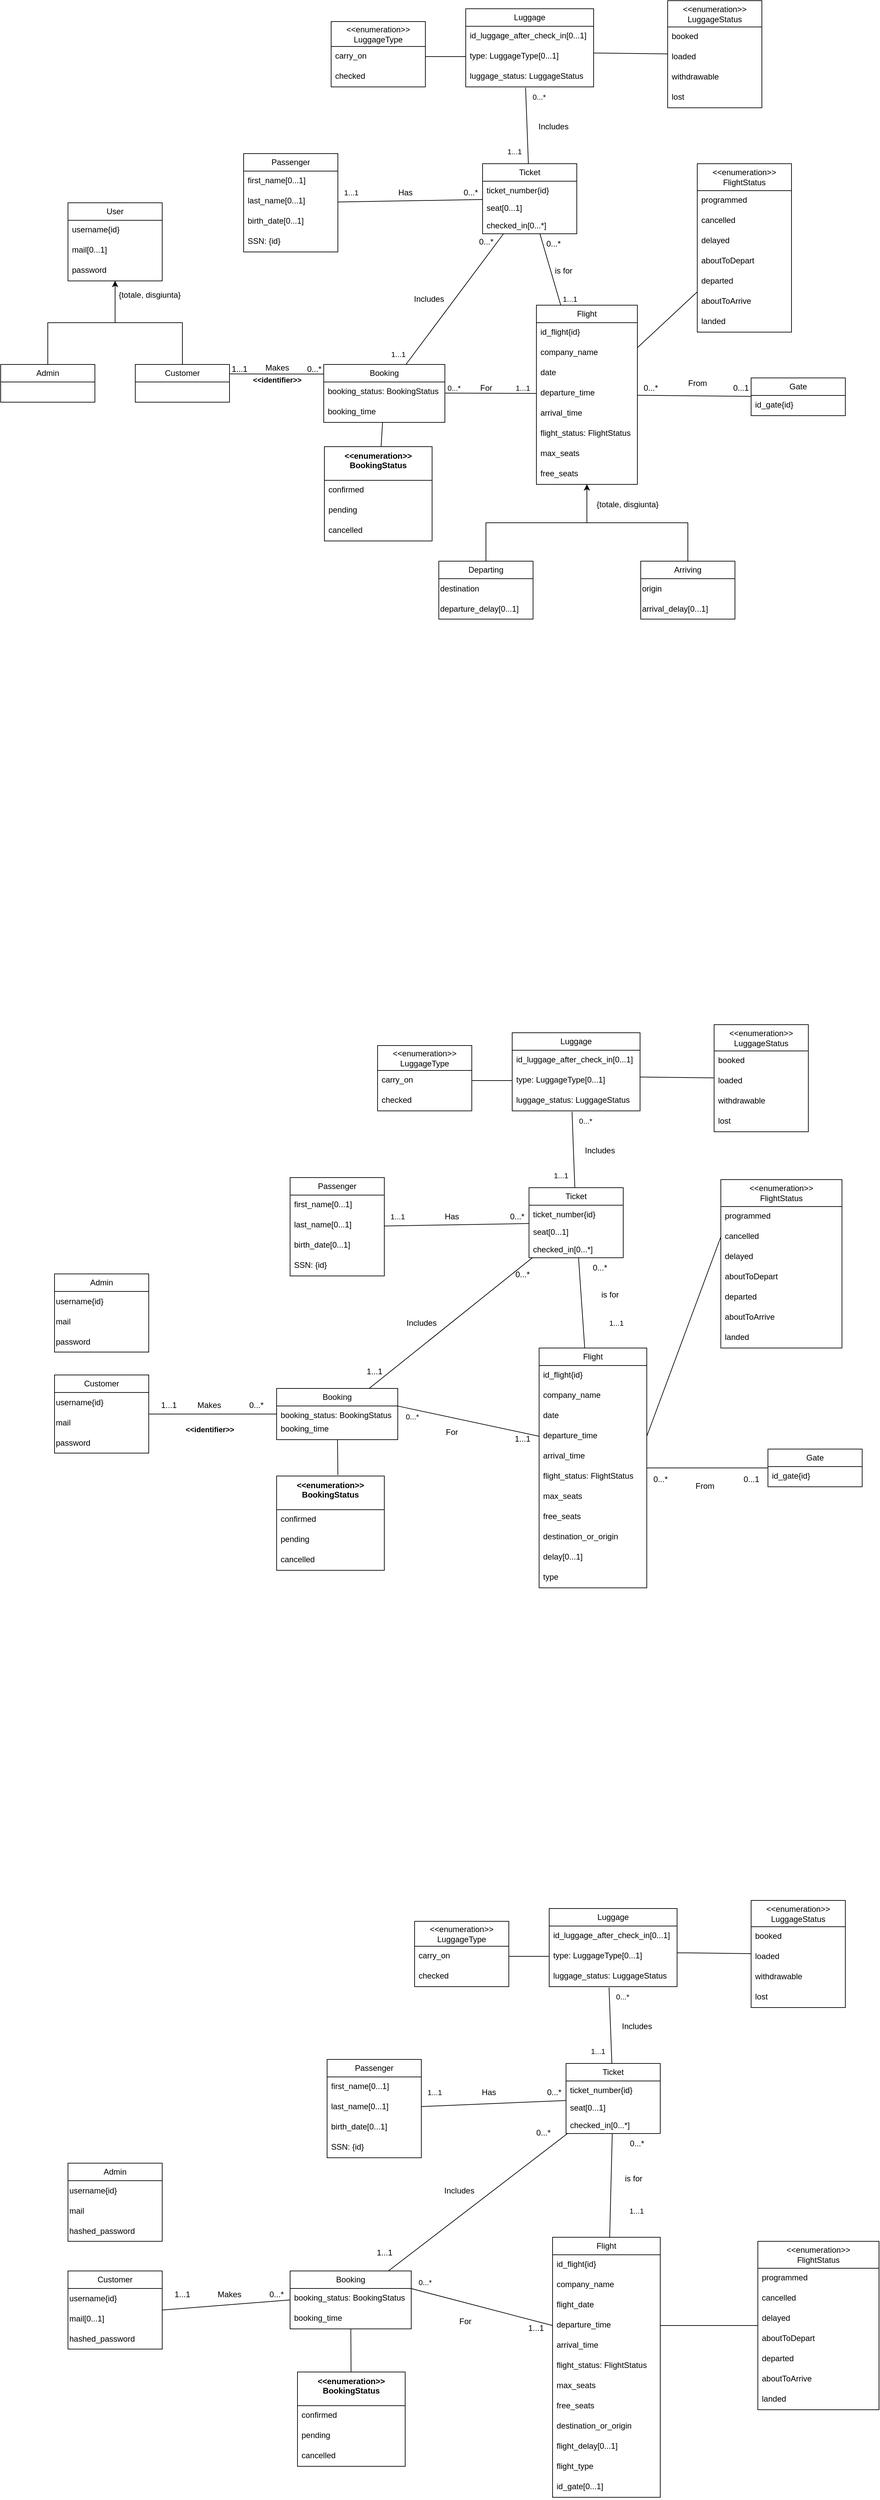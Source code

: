 <mxfile version="28.0.4">
  <diagram name="Page-1" id="4FfSjnLQiRZDArtGg9yz">
    <mxGraphModel dx="11110" dy="5630" grid="0" gridSize="10" guides="1" tooltips="1" connect="1" arrows="1" fold="1" page="0" pageScale="1" pageWidth="827" pageHeight="1169" math="0" shadow="0">
      <root>
        <mxCell id="0" />
        <mxCell id="1" parent="0" />
        <mxCell id="VvKC9R2UhtkqxEphzzf7-555" value="User" style="swimlane;fontStyle=0;childLayout=stackLayout;horizontal=1;startSize=26;fillColor=none;horizontalStack=0;resizeParent=1;resizeParentMax=0;resizeLast=0;collapsible=1;marginBottom=0;whiteSpace=wrap;html=1;labelBackgroundColor=none;" vertex="1" parent="1">
          <mxGeometry x="111" y="315" width="140" height="116" as="geometry" />
        </mxCell>
        <mxCell id="VvKC9R2UhtkqxEphzzf7-556" value="&lt;div&gt;username{id}&lt;/div&gt;" style="text;strokeColor=none;fillColor=none;align=left;verticalAlign=top;spacingLeft=4;spacingRight=4;overflow=hidden;rotatable=0;points=[[0,0.5],[1,0.5]];portConstraint=eastwest;whiteSpace=wrap;html=1;labelBackgroundColor=none;" vertex="1" parent="VvKC9R2UhtkqxEphzzf7-555">
          <mxGeometry y="26" width="140" height="30" as="geometry" />
        </mxCell>
        <mxCell id="VvKC9R2UhtkqxEphzzf7-557" value="mail[0...1]" style="text;strokeColor=none;fillColor=none;align=left;verticalAlign=top;spacingLeft=4;spacingRight=4;overflow=hidden;rotatable=0;points=[[0,0.5],[1,0.5]];portConstraint=eastwest;whiteSpace=wrap;html=1;labelBackgroundColor=none;" vertex="1" parent="VvKC9R2UhtkqxEphzzf7-555">
          <mxGeometry y="56" width="140" height="30" as="geometry" />
        </mxCell>
        <mxCell id="VvKC9R2UhtkqxEphzzf7-558" value="password" style="text;strokeColor=none;fillColor=none;align=left;verticalAlign=top;spacingLeft=4;spacingRight=4;overflow=hidden;rotatable=0;points=[[0,0.5],[1,0.5]];portConstraint=eastwest;whiteSpace=wrap;html=1;labelBackgroundColor=none;" vertex="1" parent="VvKC9R2UhtkqxEphzzf7-555">
          <mxGeometry y="86" width="140" height="30" as="geometry" />
        </mxCell>
        <mxCell id="VvKC9R2UhtkqxEphzzf7-559" style="edgeStyle=orthogonalEdgeStyle;rounded=0;orthogonalLoop=1;jettySize=auto;html=1;exitX=0.5;exitY=0;exitDx=0;exitDy=0;entryX=0.5;entryY=1;entryDx=0;entryDy=0;labelBackgroundColor=none;" edge="1" parent="1" source="VvKC9R2UhtkqxEphzzf7-560" target="VvKC9R2UhtkqxEphzzf7-555">
          <mxGeometry relative="1" as="geometry" />
        </mxCell>
        <mxCell id="VvKC9R2UhtkqxEphzzf7-560" value="Admin" style="swimlane;fontStyle=0;childLayout=stackLayout;horizontal=1;startSize=26;fillColor=none;horizontalStack=0;resizeParent=1;resizeParentMax=0;resizeLast=0;collapsible=1;marginBottom=0;whiteSpace=wrap;html=1;labelBackgroundColor=none;" vertex="1" parent="1">
          <mxGeometry x="11" y="555" width="140" height="56" as="geometry" />
        </mxCell>
        <mxCell id="VvKC9R2UhtkqxEphzzf7-561" style="edgeStyle=orthogonalEdgeStyle;rounded=0;orthogonalLoop=1;jettySize=auto;html=1;exitX=0.5;exitY=0;exitDx=0;exitDy=0;entryX=0.5;entryY=1;entryDx=0;entryDy=0;labelBackgroundColor=none;" edge="1" parent="1" source="VvKC9R2UhtkqxEphzzf7-563" target="VvKC9R2UhtkqxEphzzf7-555">
          <mxGeometry relative="1" as="geometry" />
        </mxCell>
        <mxCell id="VvKC9R2UhtkqxEphzzf7-562" style="rounded=0;orthogonalLoop=1;jettySize=auto;html=1;endArrow=none;startFill=0;entryX=0;entryY=0.166;entryDx=0;entryDy=0;exitX=1;exitY=0.25;exitDx=0;exitDy=0;entryPerimeter=0;jumpStyle=none;labelBackgroundColor=none;" edge="1" parent="1" source="VvKC9R2UhtkqxEphzzf7-563" target="VvKC9R2UhtkqxEphzzf7-564">
          <mxGeometry relative="1" as="geometry">
            <mxPoint x="361" y="598" as="sourcePoint" />
            <mxPoint x="451" y="595" as="targetPoint" />
          </mxGeometry>
        </mxCell>
        <mxCell id="VvKC9R2UhtkqxEphzzf7-563" value="Customer" style="swimlane;fontStyle=0;childLayout=stackLayout;horizontal=1;startSize=26;fillColor=none;horizontalStack=0;resizeParent=1;resizeParentMax=0;resizeLast=0;collapsible=1;marginBottom=0;whiteSpace=wrap;html=1;labelBackgroundColor=none;" vertex="1" parent="1">
          <mxGeometry x="211" y="555" width="140" height="56" as="geometry" />
        </mxCell>
        <mxCell id="VvKC9R2UhtkqxEphzzf7-564" value="Booking" style="swimlane;fontStyle=0;childLayout=stackLayout;horizontal=1;startSize=26;fillColor=none;horizontalStack=0;resizeParent=1;resizeParentMax=0;resizeLast=0;collapsible=1;marginBottom=0;whiteSpace=wrap;html=1;labelBackgroundColor=none;" vertex="1" parent="1">
          <mxGeometry x="491" y="555" width="180" height="86" as="geometry" />
        </mxCell>
        <mxCell id="VvKC9R2UhtkqxEphzzf7-565" value="booking_status: BookingStatus" style="text;strokeColor=none;fillColor=none;align=left;verticalAlign=top;spacingLeft=4;spacingRight=4;overflow=hidden;rotatable=0;points=[[0,0.5],[1,0.5]];portConstraint=eastwest;whiteSpace=wrap;html=1;labelBackgroundColor=none;" vertex="1" parent="VvKC9R2UhtkqxEphzzf7-564">
          <mxGeometry y="26" width="180" height="30" as="geometry" />
        </mxCell>
        <mxCell id="VvKC9R2UhtkqxEphzzf7-566" value="booking_time" style="text;strokeColor=none;fillColor=none;align=left;verticalAlign=top;spacingLeft=4;spacingRight=4;overflow=hidden;rotatable=0;points=[[0,0.5],[1,0.5]];portConstraint=eastwest;whiteSpace=wrap;html=1;labelBackgroundColor=none;" vertex="1" parent="VvKC9R2UhtkqxEphzzf7-564">
          <mxGeometry y="56" width="180" height="30" as="geometry" />
        </mxCell>
        <mxCell id="VvKC9R2UhtkqxEphzzf7-567" value="&lt;div&gt;&amp;lt;&amp;lt;enumeration&amp;gt;&amp;gt;&lt;/div&gt;&lt;div&gt;BookingStatus&lt;/div&gt;" style="swimlane;fontStyle=1;align=center;verticalAlign=top;childLayout=stackLayout;horizontal=1;startSize=50;horizontalStack=0;resizeParent=1;resizeParentMax=0;resizeLast=0;collapsible=1;marginBottom=0;whiteSpace=wrap;html=1;labelBackgroundColor=none;fillColor=none;" vertex="1" parent="1">
          <mxGeometry x="492" y="677" width="160" height="140" as="geometry" />
        </mxCell>
        <mxCell id="VvKC9R2UhtkqxEphzzf7-568" value="confirmed" style="text;strokeColor=none;fillColor=none;align=left;verticalAlign=top;spacingLeft=4;spacingRight=4;overflow=hidden;rotatable=0;points=[[0,0.5],[1,0.5]];portConstraint=eastwest;whiteSpace=wrap;html=1;labelBackgroundColor=none;" vertex="1" parent="VvKC9R2UhtkqxEphzzf7-567">
          <mxGeometry y="50" width="160" height="30" as="geometry" />
        </mxCell>
        <mxCell id="VvKC9R2UhtkqxEphzzf7-569" value="pending" style="text;strokeColor=none;fillColor=none;align=left;verticalAlign=top;spacingLeft=4;spacingRight=4;overflow=hidden;rotatable=0;points=[[0,0.5],[1,0.5]];portConstraint=eastwest;whiteSpace=wrap;html=1;labelBackgroundColor=none;" vertex="1" parent="VvKC9R2UhtkqxEphzzf7-567">
          <mxGeometry y="80" width="160" height="30" as="geometry" />
        </mxCell>
        <mxCell id="VvKC9R2UhtkqxEphzzf7-570" value="cancelled" style="text;strokeColor=none;fillColor=none;align=left;verticalAlign=top;spacingLeft=4;spacingRight=4;overflow=hidden;rotatable=0;points=[[0,0.5],[1,0.5]];portConstraint=eastwest;whiteSpace=wrap;html=1;labelBackgroundColor=none;" vertex="1" parent="VvKC9R2UhtkqxEphzzf7-567">
          <mxGeometry y="110" width="160" height="30" as="geometry" />
        </mxCell>
        <mxCell id="VvKC9R2UhtkqxEphzzf7-571" value="1...1" style="text;strokeColor=none;align=center;fillColor=none;html=1;verticalAlign=middle;whiteSpace=wrap;rounded=0;labelBackgroundColor=none;" vertex="1" parent="1">
          <mxGeometry x="351" y="547" width="30" height="30" as="geometry" />
        </mxCell>
        <mxCell id="VvKC9R2UhtkqxEphzzf7-572" value="0...*" style="text;strokeColor=none;align=center;fillColor=none;html=1;verticalAlign=middle;whiteSpace=wrap;rounded=0;labelBackgroundColor=none;" vertex="1" parent="1">
          <mxGeometry x="462" y="547" width="30" height="30" as="geometry" />
        </mxCell>
        <mxCell id="VvKC9R2UhtkqxEphzzf7-573" value="Makes" style="text;strokeColor=none;align=center;fillColor=none;html=1;verticalAlign=middle;whiteSpace=wrap;rounded=0;labelBackgroundColor=none;" vertex="1" parent="1">
          <mxGeometry x="392" y="545" width="60" height="30" as="geometry" />
        </mxCell>
        <mxCell id="VvKC9R2UhtkqxEphzzf7-574" value="Passenger" style="swimlane;fontStyle=0;childLayout=stackLayout;horizontal=1;startSize=26;fillColor=none;horizontalStack=0;resizeParent=1;resizeParentMax=0;resizeLast=0;collapsible=1;marginBottom=0;whiteSpace=wrap;html=1;labelBackgroundColor=none;" vertex="1" parent="1">
          <mxGeometry x="372" y="242" width="140" height="146" as="geometry" />
        </mxCell>
        <mxCell id="VvKC9R2UhtkqxEphzzf7-575" value="first_name[0...1]" style="text;strokeColor=none;fillColor=none;align=left;verticalAlign=top;spacingLeft=4;spacingRight=4;overflow=hidden;rotatable=0;points=[[0,0.5],[1,0.5]];portConstraint=eastwest;whiteSpace=wrap;html=1;labelBackgroundColor=none;" vertex="1" parent="VvKC9R2UhtkqxEphzzf7-574">
          <mxGeometry y="26" width="140" height="30" as="geometry" />
        </mxCell>
        <mxCell id="VvKC9R2UhtkqxEphzzf7-576" value="last_name[0...1]" style="text;strokeColor=none;fillColor=none;align=left;verticalAlign=top;spacingLeft=4;spacingRight=4;overflow=hidden;rotatable=0;points=[[0,0.5],[1,0.5]];portConstraint=eastwest;whiteSpace=wrap;html=1;labelBackgroundColor=none;" vertex="1" parent="VvKC9R2UhtkqxEphzzf7-574">
          <mxGeometry y="56" width="140" height="30" as="geometry" />
        </mxCell>
        <mxCell id="VvKC9R2UhtkqxEphzzf7-577" value="birth_date[0...1]" style="text;strokeColor=none;fillColor=none;align=left;verticalAlign=top;spacingLeft=4;spacingRight=4;overflow=hidden;rotatable=0;points=[[0,0.5],[1,0.5]];portConstraint=eastwest;whiteSpace=wrap;html=1;labelBackgroundColor=none;" vertex="1" parent="VvKC9R2UhtkqxEphzzf7-574">
          <mxGeometry y="86" width="140" height="30" as="geometry" />
        </mxCell>
        <mxCell id="VvKC9R2UhtkqxEphzzf7-578" value="SSN: {id}" style="text;strokeColor=none;fillColor=none;align=left;verticalAlign=top;spacingLeft=4;spacingRight=4;overflow=hidden;rotatable=0;points=[[0,0.5],[1,0.5]];portConstraint=eastwest;whiteSpace=wrap;html=1;labelBackgroundColor=none;" vertex="1" parent="VvKC9R2UhtkqxEphzzf7-574">
          <mxGeometry y="116" width="140" height="30" as="geometry" />
        </mxCell>
        <mxCell id="VvKC9R2UhtkqxEphzzf7-579" value="&lt;div&gt;&lt;br&gt;&lt;/div&gt;&lt;div&gt;&lt;br&gt;&lt;/div&gt;" style="endArrow=none;html=1;startArrow=none;startFill=0;align=left;verticalAlign=bottom;rounded=0;labelBackgroundColor=none;endFill=0;" edge="1" parent="1" source="VvKC9R2UhtkqxEphzzf7-564" target="VvKC9R2UhtkqxEphzzf7-730">
          <mxGeometry x="-0.868" y="29" relative="1" as="geometry">
            <mxPoint x="512" y="303" as="sourcePoint" />
            <mxPoint x="672" y="303" as="targetPoint" />
            <mxPoint as="offset" />
          </mxGeometry>
        </mxCell>
        <mxCell id="VvKC9R2UhtkqxEphzzf7-580" value="0...*" style="text;html=1;align=center;verticalAlign=middle;resizable=0;points=[];autosize=1;strokeColor=none;fillColor=none;labelBackgroundColor=none;" vertex="1" parent="1">
          <mxGeometry x="712" y="358" width="40" height="30" as="geometry" />
        </mxCell>
        <mxCell id="VvKC9R2UhtkqxEphzzf7-581" value="Flight" style="swimlane;fontStyle=0;childLayout=stackLayout;horizontal=1;startSize=26;fillColor=none;horizontalStack=0;resizeParent=1;resizeParentMax=0;resizeLast=0;collapsible=1;marginBottom=0;whiteSpace=wrap;html=1;labelBackgroundColor=none;" vertex="1" parent="1">
          <mxGeometry x="807" y="467" width="150" height="266" as="geometry" />
        </mxCell>
        <mxCell id="VvKC9R2UhtkqxEphzzf7-582" value="&lt;div&gt;id_flight&lt;span style=&quot;color: light-dark(rgb(0, 0, 0), rgb(255, 255, 255));&quot;&gt;{id}&lt;/span&gt;&lt;/div&gt;" style="text;strokeColor=none;fillColor=none;align=left;verticalAlign=top;spacingLeft=4;spacingRight=4;overflow=hidden;rotatable=0;points=[[0,0.5],[1,0.5]];portConstraint=eastwest;whiteSpace=wrap;html=1;labelBackgroundColor=none;" vertex="1" parent="VvKC9R2UhtkqxEphzzf7-581">
          <mxGeometry y="26" width="150" height="30" as="geometry" />
        </mxCell>
        <mxCell id="VvKC9R2UhtkqxEphzzf7-583" value="company_name" style="text;strokeColor=none;fillColor=none;align=left;verticalAlign=top;spacingLeft=4;spacingRight=4;overflow=hidden;rotatable=0;points=[[0,0.5],[1,0.5]];portConstraint=eastwest;whiteSpace=wrap;html=1;labelBackgroundColor=none;" vertex="1" parent="VvKC9R2UhtkqxEphzzf7-581">
          <mxGeometry y="56" width="150" height="30" as="geometry" />
        </mxCell>
        <mxCell id="VvKC9R2UhtkqxEphzzf7-584" value="date" style="text;strokeColor=none;fillColor=none;align=left;verticalAlign=top;spacingLeft=4;spacingRight=4;overflow=hidden;rotatable=0;points=[[0,0.5],[1,0.5]];portConstraint=eastwest;whiteSpace=wrap;html=1;labelBackgroundColor=none;" vertex="1" parent="VvKC9R2UhtkqxEphzzf7-581">
          <mxGeometry y="86" width="150" height="30" as="geometry" />
        </mxCell>
        <mxCell id="VvKC9R2UhtkqxEphzzf7-585" value="departure_time" style="text;strokeColor=none;fillColor=none;align=left;verticalAlign=top;spacingLeft=4;spacingRight=4;overflow=hidden;rotatable=0;points=[[0,0.5],[1,0.5]];portConstraint=eastwest;whiteSpace=wrap;html=1;labelBackgroundColor=none;" vertex="1" parent="VvKC9R2UhtkqxEphzzf7-581">
          <mxGeometry y="116" width="150" height="30" as="geometry" />
        </mxCell>
        <mxCell id="VvKC9R2UhtkqxEphzzf7-586" value="arrival_time" style="text;strokeColor=none;fillColor=none;align=left;verticalAlign=top;spacingLeft=4;spacingRight=4;overflow=hidden;rotatable=0;points=[[0,0.5],[1,0.5]];portConstraint=eastwest;whiteSpace=wrap;html=1;labelBackgroundColor=none;" vertex="1" parent="VvKC9R2UhtkqxEphzzf7-581">
          <mxGeometry y="146" width="150" height="30" as="geometry" />
        </mxCell>
        <mxCell id="VvKC9R2UhtkqxEphzzf7-587" value="flight_status: FlightStatus" style="text;strokeColor=none;fillColor=none;align=left;verticalAlign=top;spacingLeft=4;spacingRight=4;overflow=hidden;rotatable=0;points=[[0,0.5],[1,0.5]];portConstraint=eastwest;whiteSpace=wrap;html=1;labelBackgroundColor=none;" vertex="1" parent="VvKC9R2UhtkqxEphzzf7-581">
          <mxGeometry y="176" width="150" height="30" as="geometry" />
        </mxCell>
        <mxCell id="VvKC9R2UhtkqxEphzzf7-588" value="max_seats" style="text;strokeColor=none;fillColor=none;align=left;verticalAlign=top;spacingLeft=4;spacingRight=4;overflow=hidden;rotatable=0;points=[[0,0.5],[1,0.5]];portConstraint=eastwest;whiteSpace=wrap;html=1;labelBackgroundColor=none;" vertex="1" parent="VvKC9R2UhtkqxEphzzf7-581">
          <mxGeometry y="206" width="150" height="30" as="geometry" />
        </mxCell>
        <mxCell id="VvKC9R2UhtkqxEphzzf7-589" value="free_seats" style="text;strokeColor=none;fillColor=none;align=left;verticalAlign=top;spacingLeft=4;spacingRight=4;overflow=hidden;rotatable=0;points=[[0,0.5],[1,0.5]];portConstraint=eastwest;whiteSpace=wrap;html=1;labelBackgroundColor=none;" vertex="1" parent="VvKC9R2UhtkqxEphzzf7-581">
          <mxGeometry y="236" width="150" height="30" as="geometry" />
        </mxCell>
        <mxCell id="VvKC9R2UhtkqxEphzzf7-590" style="rounded=0;orthogonalLoop=1;jettySize=auto;html=1;endArrow=none;startFill=0;labelBackgroundColor=none;" edge="1" parent="1" source="VvKC9R2UhtkqxEphzzf7-581" target="VvKC9R2UhtkqxEphzzf7-697">
          <mxGeometry relative="1" as="geometry">
            <mxPoint x="1062" y="587" as="targetPoint" />
          </mxGeometry>
        </mxCell>
        <mxCell id="VvKC9R2UhtkqxEphzzf7-591" style="edgeStyle=orthogonalEdgeStyle;rounded=0;orthogonalLoop=1;jettySize=auto;html=1;exitX=0.5;exitY=0;exitDx=0;exitDy=0;entryX=0.5;entryY=1;entryDx=0;entryDy=0;labelBackgroundColor=none;" edge="1" parent="1" source="VvKC9R2UhtkqxEphzzf7-592" target="VvKC9R2UhtkqxEphzzf7-581">
          <mxGeometry relative="1" as="geometry">
            <mxPoint x="882" y="718" as="targetPoint" />
          </mxGeometry>
        </mxCell>
        <mxCell id="VvKC9R2UhtkqxEphzzf7-592" value="Departing" style="swimlane;fontStyle=0;childLayout=stackLayout;horizontal=1;startSize=26;fillColor=none;horizontalStack=0;resizeParent=1;resizeParentMax=0;resizeLast=0;collapsible=1;marginBottom=0;whiteSpace=wrap;html=1;labelBackgroundColor=none;" vertex="1" parent="1">
          <mxGeometry x="662" y="847" width="140" height="86" as="geometry" />
        </mxCell>
        <mxCell id="VvKC9R2UhtkqxEphzzf7-593" value="&lt;div align=&quot;left&quot;&gt;destination&lt;/div&gt;" style="text;html=1;align=left;verticalAlign=middle;resizable=0;points=[];autosize=1;strokeColor=none;fillColor=none;labelBackgroundColor=none;" vertex="1" parent="VvKC9R2UhtkqxEphzzf7-592">
          <mxGeometry y="26" width="140" height="30" as="geometry" />
        </mxCell>
        <mxCell id="VvKC9R2UhtkqxEphzzf7-594" value="&lt;div&gt;departure_delay&lt;span style=&quot;text-wrap-mode: wrap; color: light-dark(rgb(0, 0, 0), rgb(255, 255, 255));&quot;&gt;[0...1]&lt;/span&gt;&lt;/div&gt;" style="text;html=1;align=left;verticalAlign=middle;resizable=0;points=[];autosize=1;strokeColor=none;fillColor=none;labelBackgroundColor=none;" vertex="1" parent="VvKC9R2UhtkqxEphzzf7-592">
          <mxGeometry y="56" width="140" height="30" as="geometry" />
        </mxCell>
        <mxCell id="VvKC9R2UhtkqxEphzzf7-595" style="edgeStyle=orthogonalEdgeStyle;rounded=0;orthogonalLoop=1;jettySize=auto;html=1;exitX=0.5;exitY=0;exitDx=0;exitDy=0;entryX=0.5;entryY=1;entryDx=0;entryDy=0;labelBackgroundColor=none;" edge="1" parent="1" source="VvKC9R2UhtkqxEphzzf7-596" target="VvKC9R2UhtkqxEphzzf7-581">
          <mxGeometry relative="1" as="geometry">
            <mxPoint x="892" y="718" as="targetPoint" />
          </mxGeometry>
        </mxCell>
        <mxCell id="VvKC9R2UhtkqxEphzzf7-596" value="Arriving" style="swimlane;fontStyle=0;childLayout=stackLayout;horizontal=1;startSize=26;fillColor=none;horizontalStack=0;resizeParent=1;resizeParentMax=0;resizeLast=0;collapsible=1;marginBottom=0;whiteSpace=wrap;html=1;labelBackgroundColor=none;" vertex="1" parent="1">
          <mxGeometry x="962" y="847" width="140" height="86" as="geometry" />
        </mxCell>
        <mxCell id="VvKC9R2UhtkqxEphzzf7-597" value="origin" style="text;html=1;align=left;verticalAlign=middle;resizable=0;points=[];autosize=1;strokeColor=none;fillColor=none;labelBackgroundColor=none;" vertex="1" parent="VvKC9R2UhtkqxEphzzf7-596">
          <mxGeometry y="26" width="140" height="30" as="geometry" />
        </mxCell>
        <mxCell id="VvKC9R2UhtkqxEphzzf7-598" value="arrival_delay&lt;span style=&quot;text-wrap-mode: wrap;&quot;&gt;[0...1]&lt;/span&gt;" style="text;html=1;align=left;verticalAlign=middle;resizable=0;points=[];autosize=1;strokeColor=none;fillColor=none;labelBackgroundColor=none;" vertex="1" parent="VvKC9R2UhtkqxEphzzf7-596">
          <mxGeometry y="56" width="140" height="30" as="geometry" />
        </mxCell>
        <mxCell id="VvKC9R2UhtkqxEphzzf7-599" value="{totale, disgiunta}" style="text;html=1;align=center;verticalAlign=middle;resizable=0;points=[];autosize=1;strokeColor=none;fillColor=none;labelBackgroundColor=none;" vertex="1" parent="1">
          <mxGeometry x="172" y="437" width="120" height="30" as="geometry" />
        </mxCell>
        <mxCell id="VvKC9R2UhtkqxEphzzf7-600" value="{totale, disgiunta}" style="text;html=1;align=center;verticalAlign=middle;resizable=0;points=[];autosize=1;strokeColor=none;fillColor=none;labelBackgroundColor=none;" vertex="1" parent="1">
          <mxGeometry x="882" y="748" width="120" height="30" as="geometry" />
        </mxCell>
        <mxCell id="VvKC9R2UhtkqxEphzzf7-601" value="Gate" style="swimlane;fontStyle=0;childLayout=stackLayout;horizontal=1;startSize=26;fillColor=none;horizontalStack=0;resizeParent=1;resizeParentMax=0;resizeLast=0;collapsible=1;marginBottom=0;whiteSpace=wrap;html=1;labelBackgroundColor=none;" vertex="1" parent="1">
          <mxGeometry x="1126" y="575" width="140" height="56" as="geometry" />
        </mxCell>
        <mxCell id="VvKC9R2UhtkqxEphzzf7-602" value="id_gate{id}" style="text;strokeColor=none;fillColor=none;align=left;verticalAlign=top;spacingLeft=4;spacingRight=4;overflow=hidden;rotatable=0;points=[[0,0.5],[1,0.5]];portConstraint=eastwest;whiteSpace=wrap;html=1;labelBackgroundColor=none;" vertex="1" parent="VvKC9R2UhtkqxEphzzf7-601">
          <mxGeometry y="26" width="140" height="30" as="geometry" />
        </mxCell>
        <mxCell id="VvKC9R2UhtkqxEphzzf7-603" value="" style="html=1;verticalAlign=bottom;endArrow=none;curved=0;rounded=0;startFill=0;labelBackgroundColor=none;" edge="1" parent="1" source="VvKC9R2UhtkqxEphzzf7-601" target="VvKC9R2UhtkqxEphzzf7-581">
          <mxGeometry width="80" relative="1" as="geometry">
            <mxPoint x="522" y="906.57" as="sourcePoint" />
            <mxPoint x="602" y="906.57" as="targetPoint" />
          </mxGeometry>
        </mxCell>
        <mxCell id="VvKC9R2UhtkqxEphzzf7-604" value="0...*" style="text;html=1;align=center;verticalAlign=middle;resizable=0;points=[];autosize=1;strokeColor=none;fillColor=none;labelBackgroundColor=none;" vertex="1" parent="1">
          <mxGeometry x="812" y="361" width="40" height="30" as="geometry" />
        </mxCell>
        <mxCell id="VvKC9R2UhtkqxEphzzf7-605" value="" style="endArrow=none;endFill=0;html=1;align=left;verticalAlign=top;rounded=0;exitX=1.001;exitY=0.552;exitDx=0;exitDy=0;labelBackgroundColor=none;entryX=0;entryY=0.5;entryDx=0;entryDy=0;exitPerimeter=0;" edge="1" parent="1" source="VvKC9R2UhtkqxEphzzf7-565" target="VvKC9R2UhtkqxEphzzf7-585">
          <mxGeometry x="-1" relative="1" as="geometry">
            <mxPoint x="632" y="508" as="sourcePoint" />
            <mxPoint x="802" y="577" as="targetPoint" />
          </mxGeometry>
        </mxCell>
        <mxCell id="VvKC9R2UhtkqxEphzzf7-606" value="0...*" style="edgeLabel;resizable=0;html=1;align=left;verticalAlign=bottom;labelBackgroundColor=none;" connectable="0" vertex="1" parent="VvKC9R2UhtkqxEphzzf7-605">
          <mxGeometry relative="1" as="geometry">
            <mxPoint x="-66" y="1" as="offset" />
          </mxGeometry>
        </mxCell>
        <mxCell id="VvKC9R2UhtkqxEphzzf7-607" value="" style="edgeStyle=none;curved=1;rounded=0;orthogonalLoop=1;jettySize=auto;html=1;fontSize=12;startSize=8;endSize=8;entryX=1;entryY=0.5;entryDx=0;entryDy=0;exitX=0;exitY=0.5;exitDx=0;exitDy=0;endArrow=none;startFill=0;labelBackgroundColor=none;" edge="1" parent="1" source="VvKC9R2UhtkqxEphzzf7-708" target="VvKC9R2UhtkqxEphzzf7-621">
          <mxGeometry relative="1" as="geometry">
            <mxPoint x="1402.406" y="354.5" as="sourcePoint" />
            <mxPoint x="1422.002" y="492" as="targetPoint" />
          </mxGeometry>
        </mxCell>
        <mxCell id="VvKC9R2UhtkqxEphzzf7-608" value="" style="endArrow=none;html=1;rounded=0;labelBackgroundColor=none;entryX=0.468;entryY=1.044;entryDx=0;entryDy=0;entryPerimeter=0;" edge="1" parent="1" source="VvKC9R2UhtkqxEphzzf7-730" target="VvKC9R2UhtkqxEphzzf7-709">
          <mxGeometry relative="1" as="geometry">
            <mxPoint x="1202" y="354.5" as="sourcePoint" />
            <mxPoint x="1302" y="317.5" as="targetPoint" />
          </mxGeometry>
        </mxCell>
        <mxCell id="VvKC9R2UhtkqxEphzzf7-609" value="1...1" style="edgeLabel;resizable=0;html=1;align=left;verticalAlign=bottom;labelBackgroundColor=none;" connectable="0" vertex="1" parent="VvKC9R2UhtkqxEphzzf7-608">
          <mxGeometry relative="1" as="geometry">
            <mxPoint x="-31" y="47" as="offset" />
          </mxGeometry>
        </mxCell>
        <mxCell id="VvKC9R2UhtkqxEphzzf7-610" value="0...*" style="edgeLabel;resizable=0;html=1;align=right;verticalAlign=bottom;labelBackgroundColor=none;" connectable="0" vertex="1" parent="VvKC9R2UhtkqxEphzzf7-608">
          <mxGeometry relative="1" as="geometry">
            <mxPoint x="29" y="-34" as="offset" />
          </mxGeometry>
        </mxCell>
        <mxCell id="VvKC9R2UhtkqxEphzzf7-611" value="For" style="text;html=1;align=center;verticalAlign=middle;resizable=0;points=[];autosize=1;strokeColor=none;fillColor=none;labelBackgroundColor=none;" vertex="1" parent="1">
          <mxGeometry x="712" y="575" width="40" height="30" as="geometry" />
        </mxCell>
        <mxCell id="VvKC9R2UhtkqxEphzzf7-612" value="From" style="text;html=1;align=center;verticalAlign=middle;resizable=0;points=[];autosize=1;strokeColor=none;fillColor=none;labelBackgroundColor=none;" vertex="1" parent="1">
          <mxGeometry x="1021" y="568" width="50" height="30" as="geometry" />
        </mxCell>
        <mxCell id="VvKC9R2UhtkqxEphzzf7-613" value="is for" style="text;html=1;align=center;verticalAlign=middle;resizable=0;points=[];autosize=1;strokeColor=none;fillColor=none;labelBackgroundColor=none;" vertex="1" parent="1">
          <mxGeometry x="822" y="401" width="50" height="30" as="geometry" />
        </mxCell>
        <mxCell id="VvKC9R2UhtkqxEphzzf7-614" value="Includes" style="text;html=1;align=center;verticalAlign=middle;resizable=0;points=[];autosize=1;strokeColor=none;fillColor=none;labelBackgroundColor=none;" vertex="1" parent="1">
          <mxGeometry x="797" y="187" width="70" height="30" as="geometry" />
        </mxCell>
        <mxCell id="VvKC9R2UhtkqxEphzzf7-615" value="&amp;lt;&amp;lt;enumeration&amp;gt;&amp;gt;&lt;br&gt;LuggageStatus" style="swimlane;fontStyle=0;childLayout=stackLayout;horizontal=1;startSize=39;fillColor=none;horizontalStack=0;resizeParent=1;resizeParentMax=0;resizeLast=0;collapsible=1;marginBottom=0;whiteSpace=wrap;html=1;labelBackgroundColor=none;" vertex="1" parent="1">
          <mxGeometry x="1002" y="15" width="140" height="159" as="geometry" />
        </mxCell>
        <mxCell id="VvKC9R2UhtkqxEphzzf7-616" value="booked" style="text;strokeColor=none;fillColor=none;align=left;verticalAlign=top;spacingLeft=4;spacingRight=4;overflow=hidden;rotatable=0;points=[[0,0.5],[1,0.5]];portConstraint=eastwest;whiteSpace=wrap;html=1;labelBackgroundColor=none;" vertex="1" parent="VvKC9R2UhtkqxEphzzf7-615">
          <mxGeometry y="39" width="140" height="30" as="geometry" />
        </mxCell>
        <mxCell id="VvKC9R2UhtkqxEphzzf7-617" value="loaded" style="text;strokeColor=none;fillColor=none;align=left;verticalAlign=top;spacingLeft=4;spacingRight=4;overflow=hidden;rotatable=0;points=[[0,0.5],[1,0.5]];portConstraint=eastwest;whiteSpace=wrap;html=1;labelBackgroundColor=none;" vertex="1" parent="VvKC9R2UhtkqxEphzzf7-615">
          <mxGeometry y="69" width="140" height="30" as="geometry" />
        </mxCell>
        <mxCell id="VvKC9R2UhtkqxEphzzf7-618" value="withdrawable" style="text;strokeColor=none;fillColor=none;align=left;verticalAlign=top;spacingLeft=4;spacingRight=4;overflow=hidden;rotatable=0;points=[[0,0.5],[1,0.5]];portConstraint=eastwest;whiteSpace=wrap;html=1;labelBackgroundColor=none;" vertex="1" parent="VvKC9R2UhtkqxEphzzf7-615">
          <mxGeometry y="99" width="140" height="30" as="geometry" />
        </mxCell>
        <mxCell id="VvKC9R2UhtkqxEphzzf7-619" value="lost" style="text;strokeColor=none;fillColor=none;align=left;verticalAlign=top;spacingLeft=4;spacingRight=4;overflow=hidden;rotatable=0;points=[[0,0.5],[1,0.5]];portConstraint=eastwest;whiteSpace=wrap;html=1;labelBackgroundColor=none;" vertex="1" parent="VvKC9R2UhtkqxEphzzf7-615">
          <mxGeometry y="129" width="140" height="30" as="geometry" />
        </mxCell>
        <mxCell id="VvKC9R2UhtkqxEphzzf7-620" value="&lt;div&gt;&amp;lt;&amp;lt;enumeration&amp;gt;&amp;gt;&lt;/div&gt;&lt;div&gt;LuggageType&lt;/div&gt;" style="swimlane;fontStyle=0;childLayout=stackLayout;horizontal=1;startSize=37;fillColor=none;horizontalStack=0;resizeParent=1;resizeParentMax=0;resizeLast=0;collapsible=1;marginBottom=0;whiteSpace=wrap;html=1;labelBackgroundColor=none;" vertex="1" parent="1">
          <mxGeometry x="502" y="46" width="140" height="97" as="geometry" />
        </mxCell>
        <mxCell id="VvKC9R2UhtkqxEphzzf7-621" value="carry_on" style="text;strokeColor=none;fillColor=none;align=left;verticalAlign=top;spacingLeft=4;spacingRight=4;overflow=hidden;rotatable=0;points=[[0,0.5],[1,0.5]];portConstraint=eastwest;whiteSpace=wrap;html=1;labelBackgroundColor=none;" vertex="1" parent="VvKC9R2UhtkqxEphzzf7-620">
          <mxGeometry y="37" width="140" height="30" as="geometry" />
        </mxCell>
        <mxCell id="VvKC9R2UhtkqxEphzzf7-622" value="checked" style="text;strokeColor=none;fillColor=none;align=left;verticalAlign=top;spacingLeft=4;spacingRight=4;overflow=hidden;rotatable=0;points=[[0,0.5],[1,0.5]];portConstraint=eastwest;whiteSpace=wrap;html=1;labelBackgroundColor=none;" vertex="1" parent="VvKC9R2UhtkqxEphzzf7-620">
          <mxGeometry y="67" width="140" height="30" as="geometry" />
        </mxCell>
        <mxCell id="VvKC9R2UhtkqxEphzzf7-623" value="" style="endArrow=none;html=1;rounded=0;entryX=0;entryY=0.333;entryDx=0;entryDy=0;exitX=1.003;exitY=0.323;exitDx=0;exitDy=0;exitPerimeter=0;entryPerimeter=0;labelBackgroundColor=none;" edge="1" parent="1" source="VvKC9R2UhtkqxEphzzf7-708" target="VvKC9R2UhtkqxEphzzf7-617">
          <mxGeometry relative="1" as="geometry">
            <mxPoint x="1322" y="328.5" as="sourcePoint" />
            <mxPoint x="1482" y="328.5" as="targetPoint" />
          </mxGeometry>
        </mxCell>
        <mxCell id="VvKC9R2UhtkqxEphzzf7-624" value="Admin" style="swimlane;fontStyle=0;childLayout=stackLayout;horizontal=1;startSize=26;fillColor=none;horizontalStack=0;resizeParent=1;resizeParentMax=0;resizeLast=0;collapsible=1;marginBottom=0;whiteSpace=wrap;html=1;align=center;labelBackgroundColor=none;" vertex="1" parent="1">
          <mxGeometry x="91" y="1905" width="140" height="116" as="geometry" />
        </mxCell>
        <mxCell id="VvKC9R2UhtkqxEphzzf7-625" value="&lt;div&gt;username&lt;span style=&quot;text-wrap-mode: wrap; color: light-dark(rgb(0, 0, 0), rgb(255, 255, 255));&quot;&gt;{id}&lt;/span&gt;&lt;/div&gt;" style="text;html=1;align=left;verticalAlign=middle;resizable=0;points=[];autosize=1;strokeColor=none;fillColor=none;labelBackgroundColor=none;" vertex="1" parent="VvKC9R2UhtkqxEphzzf7-624">
          <mxGeometry y="26" width="140" height="30" as="geometry" />
        </mxCell>
        <mxCell id="VvKC9R2UhtkqxEphzzf7-626" value="mail" style="text;html=1;align=left;verticalAlign=middle;resizable=0;points=[];autosize=1;strokeColor=none;fillColor=none;labelBackgroundColor=none;" vertex="1" parent="VvKC9R2UhtkqxEphzzf7-624">
          <mxGeometry y="56" width="140" height="30" as="geometry" />
        </mxCell>
        <mxCell id="VvKC9R2UhtkqxEphzzf7-627" value="password" style="text;html=1;align=left;verticalAlign=middle;resizable=0;points=[];autosize=1;strokeColor=none;fillColor=none;labelBackgroundColor=none;" vertex="1" parent="VvKC9R2UhtkqxEphzzf7-624">
          <mxGeometry y="86" width="140" height="30" as="geometry" />
        </mxCell>
        <mxCell id="VvKC9R2UhtkqxEphzzf7-628" style="rounded=0;orthogonalLoop=1;jettySize=auto;html=1;exitX=1;exitY=0.5;exitDx=0;exitDy=0;entryX=0;entryY=0.5;entryDx=0;entryDy=0;endArrow=none;startFill=0;labelBackgroundColor=none;" edge="1" parent="1" source="VvKC9R2UhtkqxEphzzf7-629" target="VvKC9R2UhtkqxEphzzf7-634">
          <mxGeometry relative="1" as="geometry" />
        </mxCell>
        <mxCell id="VvKC9R2UhtkqxEphzzf7-629" value="Customer" style="swimlane;fontStyle=0;childLayout=stackLayout;horizontal=1;startSize=26;fillColor=none;horizontalStack=0;resizeParent=1;resizeParentMax=0;resizeLast=0;collapsible=1;marginBottom=0;whiteSpace=wrap;html=1;labelBackgroundColor=none;" vertex="1" parent="1">
          <mxGeometry x="91" y="2055" width="140" height="116" as="geometry" />
        </mxCell>
        <mxCell id="VvKC9R2UhtkqxEphzzf7-630" value="username&lt;span style=&quot;text-wrap-mode: wrap;&quot;&gt;{id}&lt;/span&gt;" style="text;html=1;align=left;verticalAlign=middle;resizable=0;points=[];autosize=1;strokeColor=none;fillColor=none;labelBackgroundColor=none;" vertex="1" parent="VvKC9R2UhtkqxEphzzf7-629">
          <mxGeometry y="26" width="140" height="30" as="geometry" />
        </mxCell>
        <mxCell id="VvKC9R2UhtkqxEphzzf7-631" value="mail" style="text;html=1;align=left;verticalAlign=middle;resizable=0;points=[];autosize=1;strokeColor=none;fillColor=none;labelBackgroundColor=none;" vertex="1" parent="VvKC9R2UhtkqxEphzzf7-629">
          <mxGeometry y="56" width="140" height="30" as="geometry" />
        </mxCell>
        <mxCell id="VvKC9R2UhtkqxEphzzf7-632" value="password" style="text;html=1;align=left;verticalAlign=middle;resizable=0;points=[];autosize=1;strokeColor=none;fillColor=none;labelBackgroundColor=none;" vertex="1" parent="VvKC9R2UhtkqxEphzzf7-629">
          <mxGeometry y="86" width="140" height="30" as="geometry" />
        </mxCell>
        <mxCell id="VvKC9R2UhtkqxEphzzf7-633" style="rounded=0;orthogonalLoop=1;jettySize=auto;html=1;endArrow=none;startFill=0;labelBackgroundColor=none;exitX=0.569;exitY=-0.011;exitDx=0;exitDy=0;exitPerimeter=0;" edge="1" parent="1" source="VvKC9R2UhtkqxEphzzf7-718" target="VvKC9R2UhtkqxEphzzf7-634">
          <mxGeometry relative="1" as="geometry">
            <mxPoint x="381" y="1985" as="targetPoint" />
            <mxPoint x="411" y="2045" as="sourcePoint" />
          </mxGeometry>
        </mxCell>
        <mxCell id="VvKC9R2UhtkqxEphzzf7-634" value="Booking" style="swimlane;fontStyle=0;childLayout=stackLayout;horizontal=1;startSize=26;fillColor=none;horizontalStack=0;resizeParent=1;resizeParentMax=0;resizeLast=0;collapsible=1;marginBottom=0;whiteSpace=wrap;html=1;labelBackgroundColor=none;" vertex="1" parent="1">
          <mxGeometry x="421" y="2075" width="180" height="76" as="geometry" />
        </mxCell>
        <mxCell id="VvKC9R2UhtkqxEphzzf7-635" value="booking_status: BookingStatus" style="text;strokeColor=none;fillColor=none;align=left;verticalAlign=top;spacingLeft=4;spacingRight=4;overflow=hidden;rotatable=0;points=[[0,0.5],[1,0.5]];portConstraint=eastwest;whiteSpace=wrap;html=1;labelBackgroundColor=none;" vertex="1" parent="VvKC9R2UhtkqxEphzzf7-634">
          <mxGeometry y="26" width="180" height="20" as="geometry" />
        </mxCell>
        <mxCell id="VvKC9R2UhtkqxEphzzf7-636" value="booking_time" style="text;strokeColor=none;fillColor=none;align=left;verticalAlign=top;spacingLeft=4;spacingRight=4;overflow=hidden;rotatable=0;points=[[0,0.5],[1,0.5]];portConstraint=eastwest;whiteSpace=wrap;html=1;labelBackgroundColor=none;" vertex="1" parent="VvKC9R2UhtkqxEphzzf7-634">
          <mxGeometry y="46" width="180" height="30" as="geometry" />
        </mxCell>
        <mxCell id="VvKC9R2UhtkqxEphzzf7-637" value="1...1" style="text;strokeColor=none;align=center;fillColor=none;html=1;verticalAlign=middle;whiteSpace=wrap;rounded=0;labelBackgroundColor=none;" vertex="1" parent="1">
          <mxGeometry x="231" y="2085" width="60" height="30" as="geometry" />
        </mxCell>
        <mxCell id="VvKC9R2UhtkqxEphzzf7-638" value="0...*" style="text;strokeColor=none;align=center;fillColor=none;html=1;verticalAlign=middle;whiteSpace=wrap;rounded=0;labelBackgroundColor=none;" vertex="1" parent="1">
          <mxGeometry x="361" y="2085" width="60" height="30" as="geometry" />
        </mxCell>
        <mxCell id="VvKC9R2UhtkqxEphzzf7-639" value="Makes" style="text;strokeColor=none;align=center;fillColor=none;html=1;verticalAlign=middle;whiteSpace=wrap;rounded=0;labelBackgroundColor=none;" vertex="1" parent="1">
          <mxGeometry x="291" y="2085" width="60" height="30" as="geometry" />
        </mxCell>
        <mxCell id="VvKC9R2UhtkqxEphzzf7-640" value="Flight" style="swimlane;fontStyle=0;childLayout=stackLayout;horizontal=1;startSize=26;fillColor=none;horizontalStack=0;resizeParent=1;resizeParentMax=0;resizeLast=0;collapsible=1;marginBottom=0;whiteSpace=wrap;html=1;labelBackgroundColor=none;" vertex="1" parent="1">
          <mxGeometry x="811" y="2015" width="160" height="356" as="geometry" />
        </mxCell>
        <mxCell id="VvKC9R2UhtkqxEphzzf7-641" value="&lt;div&gt;id_flight&lt;span style=&quot;color: light-dark(rgb(0, 0, 0), rgb(255, 255, 255));&quot;&gt;{id}&lt;/span&gt;&lt;/div&gt;" style="text;strokeColor=none;fillColor=none;align=left;verticalAlign=top;spacingLeft=4;spacingRight=4;overflow=hidden;rotatable=0;points=[[0,0.5],[1,0.5]];portConstraint=eastwest;whiteSpace=wrap;html=1;labelBackgroundColor=none;" vertex="1" parent="VvKC9R2UhtkqxEphzzf7-640">
          <mxGeometry y="26" width="160" height="30" as="geometry" />
        </mxCell>
        <mxCell id="VvKC9R2UhtkqxEphzzf7-642" value="company_name" style="text;strokeColor=none;fillColor=none;align=left;verticalAlign=top;spacingLeft=4;spacingRight=4;overflow=hidden;rotatable=0;points=[[0,0.5],[1,0.5]];portConstraint=eastwest;whiteSpace=wrap;html=1;labelBackgroundColor=none;" vertex="1" parent="VvKC9R2UhtkqxEphzzf7-640">
          <mxGeometry y="56" width="160" height="30" as="geometry" />
        </mxCell>
        <mxCell id="VvKC9R2UhtkqxEphzzf7-643" value="date" style="text;strokeColor=none;fillColor=none;align=left;verticalAlign=top;spacingLeft=4;spacingRight=4;overflow=hidden;rotatable=0;points=[[0,0.5],[1,0.5]];portConstraint=eastwest;whiteSpace=wrap;html=1;labelBackgroundColor=none;" vertex="1" parent="VvKC9R2UhtkqxEphzzf7-640">
          <mxGeometry y="86" width="160" height="30" as="geometry" />
        </mxCell>
        <mxCell id="VvKC9R2UhtkqxEphzzf7-644" value="departure_time" style="text;strokeColor=none;fillColor=none;align=left;verticalAlign=top;spacingLeft=4;spacingRight=4;overflow=hidden;rotatable=0;points=[[0,0.5],[1,0.5]];portConstraint=eastwest;whiteSpace=wrap;html=1;labelBackgroundColor=none;" vertex="1" parent="VvKC9R2UhtkqxEphzzf7-640">
          <mxGeometry y="116" width="160" height="30" as="geometry" />
        </mxCell>
        <mxCell id="VvKC9R2UhtkqxEphzzf7-645" value="arrival_time" style="text;strokeColor=none;fillColor=none;align=left;verticalAlign=top;spacingLeft=4;spacingRight=4;overflow=hidden;rotatable=0;points=[[0,0.5],[1,0.5]];portConstraint=eastwest;whiteSpace=wrap;html=1;labelBackgroundColor=none;" vertex="1" parent="VvKC9R2UhtkqxEphzzf7-640">
          <mxGeometry y="146" width="160" height="30" as="geometry" />
        </mxCell>
        <mxCell id="VvKC9R2UhtkqxEphzzf7-646" value="flight_status: FlightStatus" style="text;strokeColor=none;fillColor=none;align=left;verticalAlign=top;spacingLeft=4;spacingRight=4;overflow=hidden;rotatable=0;points=[[0,0.5],[1,0.5]];portConstraint=eastwest;whiteSpace=wrap;html=1;labelBackgroundColor=none;" vertex="1" parent="VvKC9R2UhtkqxEphzzf7-640">
          <mxGeometry y="176" width="160" height="30" as="geometry" />
        </mxCell>
        <mxCell id="VvKC9R2UhtkqxEphzzf7-647" value="max_seats" style="text;strokeColor=none;fillColor=none;align=left;verticalAlign=top;spacingLeft=4;spacingRight=4;overflow=hidden;rotatable=0;points=[[0,0.5],[1,0.5]];portConstraint=eastwest;whiteSpace=wrap;html=1;labelBackgroundColor=none;" vertex="1" parent="VvKC9R2UhtkqxEphzzf7-640">
          <mxGeometry y="206" width="160" height="30" as="geometry" />
        </mxCell>
        <mxCell id="VvKC9R2UhtkqxEphzzf7-648" value="free_seats" style="text;strokeColor=none;fillColor=none;align=left;verticalAlign=top;spacingLeft=4;spacingRight=4;overflow=hidden;rotatable=0;points=[[0,0.5],[1,0.5]];portConstraint=eastwest;whiteSpace=wrap;html=1;labelBackgroundColor=none;" vertex="1" parent="VvKC9R2UhtkqxEphzzf7-640">
          <mxGeometry y="236" width="160" height="30" as="geometry" />
        </mxCell>
        <mxCell id="VvKC9R2UhtkqxEphzzf7-649" value="destination_or_origin" style="text;strokeColor=none;fillColor=none;align=left;verticalAlign=top;spacingLeft=4;spacingRight=4;overflow=hidden;rotatable=0;points=[[0,0.5],[1,0.5]];portConstraint=eastwest;whiteSpace=wrap;html=1;labelBackgroundColor=none;" vertex="1" parent="VvKC9R2UhtkqxEphzzf7-640">
          <mxGeometry y="266" width="160" height="30" as="geometry" />
        </mxCell>
        <mxCell id="VvKC9R2UhtkqxEphzzf7-650" value="delay[0...1]" style="text;strokeColor=none;fillColor=none;align=left;verticalAlign=top;spacingLeft=4;spacingRight=4;overflow=hidden;rotatable=0;points=[[0,0.5],[1,0.5]];portConstraint=eastwest;whiteSpace=wrap;html=1;labelBackgroundColor=none;" vertex="1" parent="VvKC9R2UhtkqxEphzzf7-640">
          <mxGeometry y="296" width="160" height="30" as="geometry" />
        </mxCell>
        <mxCell id="VvKC9R2UhtkqxEphzzf7-651" value="type" style="text;strokeColor=none;fillColor=none;align=left;verticalAlign=top;spacingLeft=4;spacingRight=4;overflow=hidden;rotatable=0;points=[[0,0.5],[1,0.5]];portConstraint=eastwest;whiteSpace=wrap;html=1;labelBackgroundColor=none;" vertex="1" parent="VvKC9R2UhtkqxEphzzf7-640">
          <mxGeometry y="326" width="160" height="30" as="geometry" />
        </mxCell>
        <mxCell id="VvKC9R2UhtkqxEphzzf7-652" style="rounded=0;orthogonalLoop=1;jettySize=auto;html=1;exitX=1;exitY=0.5;exitDx=0;exitDy=0;endArrow=none;startFill=0;entryX=0;entryY=0.5;entryDx=0;entryDy=0;labelBackgroundColor=none;" edge="1" parent="1" source="VvKC9R2UhtkqxEphzzf7-644" target="VvKC9R2UhtkqxEphzzf7-712">
          <mxGeometry relative="1" as="geometry">
            <mxPoint x="1061" y="2150" as="targetPoint" />
          </mxGeometry>
        </mxCell>
        <mxCell id="VvKC9R2UhtkqxEphzzf7-653" value="Gate" style="swimlane;fontStyle=0;childLayout=stackLayout;horizontal=1;startSize=26;fillColor=none;horizontalStack=0;resizeParent=1;resizeParentMax=0;resizeLast=0;collapsible=1;marginBottom=0;whiteSpace=wrap;html=1;labelBackgroundColor=none;" vertex="1" parent="1">
          <mxGeometry x="1151" y="2165" width="140" height="56" as="geometry" />
        </mxCell>
        <mxCell id="VvKC9R2UhtkqxEphzzf7-654" value="id_gate{id}" style="text;strokeColor=none;fillColor=none;align=left;verticalAlign=top;spacingLeft=4;spacingRight=4;overflow=hidden;rotatable=0;points=[[0,0.5],[1,0.5]];portConstraint=eastwest;whiteSpace=wrap;html=1;labelBackgroundColor=none;" vertex="1" parent="VvKC9R2UhtkqxEphzzf7-653">
          <mxGeometry y="26" width="140" height="30" as="geometry" />
        </mxCell>
        <mxCell id="VvKC9R2UhtkqxEphzzf7-655" value="" style="html=1;verticalAlign=bottom;endArrow=none;curved=0;rounded=0;startFill=0;labelBackgroundColor=none;" edge="1" parent="1" source="VvKC9R2UhtkqxEphzzf7-653" target="VvKC9R2UhtkqxEphzzf7-640">
          <mxGeometry width="80" relative="1" as="geometry">
            <mxPoint x="511" y="2455.57" as="sourcePoint" />
            <mxPoint x="650.3" y="2457.09" as="targetPoint" />
          </mxGeometry>
        </mxCell>
        <mxCell id="VvKC9R2UhtkqxEphzzf7-656" value="0...1" style="text;html=1;align=center;verticalAlign=middle;resizable=0;points=[];autosize=1;strokeColor=none;fillColor=none;labelBackgroundColor=none;" vertex="1" parent="1">
          <mxGeometry x="1101" y="2195" width="50" height="30" as="geometry" />
        </mxCell>
        <mxCell id="VvKC9R2UhtkqxEphzzf7-657" value="0...*" style="text;html=1;align=center;verticalAlign=middle;resizable=0;points=[];autosize=1;strokeColor=none;fillColor=none;labelBackgroundColor=none;" vertex="1" parent="1">
          <mxGeometry x="971" y="2195" width="40" height="30" as="geometry" />
        </mxCell>
        <mxCell id="VvKC9R2UhtkqxEphzzf7-658" value="" style="endArrow=none;endFill=1;html=1;align=left;verticalAlign=top;rounded=0;exitX=1.002;exitY=0.009;exitDx=0;exitDy=0;exitPerimeter=0;entryX=0;entryY=0.5;entryDx=0;entryDy=0;labelBackgroundColor=none;startFill=0;" edge="1" parent="1" source="VvKC9R2UhtkqxEphzzf7-635" target="VvKC9R2UhtkqxEphzzf7-644">
          <mxGeometry x="-1" relative="1" as="geometry">
            <mxPoint x="631" y="2057" as="sourcePoint" />
            <mxPoint x="791" y="2057" as="targetPoint" />
          </mxGeometry>
        </mxCell>
        <mxCell id="VvKC9R2UhtkqxEphzzf7-659" value="0...*" style="edgeLabel;resizable=0;html=1;align=left;verticalAlign=bottom;labelBackgroundColor=none;" connectable="0" vertex="1" parent="VvKC9R2UhtkqxEphzzf7-658">
          <mxGeometry relative="1" as="geometry">
            <mxPoint x="-95" y="2" as="offset" />
          </mxGeometry>
        </mxCell>
        <mxCell id="VvKC9R2UhtkqxEphzzf7-660" value="1...1" style="text;html=1;align=center;verticalAlign=middle;resizable=0;points=[];autosize=1;strokeColor=none;fillColor=none;labelBackgroundColor=none;" vertex="1" parent="1">
          <mxGeometry x="761" y="2135" width="50" height="30" as="geometry" />
        </mxCell>
        <mxCell id="VvKC9R2UhtkqxEphzzf7-661" value="For" style="text;html=1;align=center;verticalAlign=middle;resizable=0;points=[];autosize=1;strokeColor=none;fillColor=none;labelBackgroundColor=none;" vertex="1" parent="1">
          <mxGeometry x="661" y="2125" width="40" height="30" as="geometry" />
        </mxCell>
        <mxCell id="VvKC9R2UhtkqxEphzzf7-662" value="From" style="text;html=1;align=center;verticalAlign=middle;resizable=0;points=[];autosize=1;strokeColor=none;fillColor=none;labelBackgroundColor=none;" vertex="1" parent="1">
          <mxGeometry x="1032" y="2205" width="50" height="30" as="geometry" />
        </mxCell>
        <mxCell id="VvKC9R2UhtkqxEphzzf7-663" value="Admin" style="swimlane;fontStyle=0;childLayout=stackLayout;horizontal=1;startSize=26;fillColor=none;horizontalStack=0;resizeParent=1;resizeParentMax=0;resizeLast=0;collapsible=1;marginBottom=0;whiteSpace=wrap;html=1;align=center;labelBackgroundColor=none;" vertex="1" parent="1">
          <mxGeometry x="111" y="3225" width="140" height="116" as="geometry" />
        </mxCell>
        <mxCell id="VvKC9R2UhtkqxEphzzf7-664" value="&lt;div&gt;username&lt;span style=&quot;text-wrap-mode: wrap; color: light-dark(rgb(0, 0, 0), rgb(255, 255, 255));&quot;&gt;{id}&lt;/span&gt;&lt;/div&gt;" style="text;html=1;align=left;verticalAlign=middle;resizable=0;points=[];autosize=1;strokeColor=none;fillColor=none;labelBackgroundColor=none;" vertex="1" parent="VvKC9R2UhtkqxEphzzf7-663">
          <mxGeometry y="26" width="140" height="30" as="geometry" />
        </mxCell>
        <mxCell id="VvKC9R2UhtkqxEphzzf7-665" value="mail" style="text;html=1;align=left;verticalAlign=middle;resizable=0;points=[];autosize=1;strokeColor=none;fillColor=none;labelBackgroundColor=none;" vertex="1" parent="VvKC9R2UhtkqxEphzzf7-663">
          <mxGeometry y="56" width="140" height="30" as="geometry" />
        </mxCell>
        <mxCell id="VvKC9R2UhtkqxEphzzf7-666" value="hashed_password" style="text;html=1;align=left;verticalAlign=middle;resizable=0;points=[];autosize=1;strokeColor=none;fillColor=none;labelBackgroundColor=none;" vertex="1" parent="VvKC9R2UhtkqxEphzzf7-663">
          <mxGeometry y="86" width="140" height="30" as="geometry" />
        </mxCell>
        <mxCell id="VvKC9R2UhtkqxEphzzf7-667" style="rounded=0;orthogonalLoop=1;jettySize=auto;html=1;exitX=1;exitY=0.5;exitDx=0;exitDy=0;entryX=0;entryY=0.5;entryDx=0;entryDy=0;endArrow=none;startFill=0;labelBackgroundColor=none;" edge="1" parent="1" source="VvKC9R2UhtkqxEphzzf7-668" target="VvKC9R2UhtkqxEphzzf7-673">
          <mxGeometry relative="1" as="geometry" />
        </mxCell>
        <mxCell id="VvKC9R2UhtkqxEphzzf7-668" value="Customer" style="swimlane;fontStyle=0;childLayout=stackLayout;horizontal=1;startSize=26;fillColor=none;horizontalStack=0;resizeParent=1;resizeParentMax=0;resizeLast=0;collapsible=1;marginBottom=0;whiteSpace=wrap;html=1;labelBackgroundColor=none;" vertex="1" parent="1">
          <mxGeometry x="111" y="3385" width="140" height="116" as="geometry" />
        </mxCell>
        <mxCell id="VvKC9R2UhtkqxEphzzf7-669" value="username&lt;span style=&quot;text-wrap-mode: wrap;&quot;&gt;{id}&lt;/span&gt;" style="text;html=1;align=left;verticalAlign=middle;resizable=0;points=[];autosize=1;strokeColor=none;fillColor=none;labelBackgroundColor=none;" vertex="1" parent="VvKC9R2UhtkqxEphzzf7-668">
          <mxGeometry y="26" width="140" height="30" as="geometry" />
        </mxCell>
        <mxCell id="VvKC9R2UhtkqxEphzzf7-670" value="mail[0...1]" style="text;html=1;align=left;verticalAlign=middle;resizable=0;points=[];autosize=1;strokeColor=none;fillColor=none;labelBackgroundColor=none;" vertex="1" parent="VvKC9R2UhtkqxEphzzf7-668">
          <mxGeometry y="56" width="140" height="30" as="geometry" />
        </mxCell>
        <mxCell id="VvKC9R2UhtkqxEphzzf7-671" value="hashed_password" style="text;html=1;align=left;verticalAlign=middle;resizable=0;points=[];autosize=1;strokeColor=none;fillColor=none;labelBackgroundColor=none;" vertex="1" parent="VvKC9R2UhtkqxEphzzf7-668">
          <mxGeometry y="86" width="140" height="30" as="geometry" />
        </mxCell>
        <mxCell id="VvKC9R2UhtkqxEphzzf7-672" style="rounded=0;orthogonalLoop=1;jettySize=auto;html=1;endArrow=none;startFill=0;labelBackgroundColor=none;" edge="1" parent="1" source="VvKC9R2UhtkqxEphzzf7-673" target="VvKC9R2UhtkqxEphzzf7-722">
          <mxGeometry relative="1" as="geometry">
            <mxPoint x="551" y="3315" as="targetPoint" />
          </mxGeometry>
        </mxCell>
        <mxCell id="VvKC9R2UhtkqxEphzzf7-673" value="Booking" style="swimlane;fontStyle=0;childLayout=stackLayout;horizontal=1;startSize=26;fillColor=none;horizontalStack=0;resizeParent=1;resizeParentMax=0;resizeLast=0;collapsible=1;marginBottom=0;whiteSpace=wrap;html=1;labelBackgroundColor=none;" vertex="1" parent="1">
          <mxGeometry x="441" y="3385" width="180" height="86" as="geometry" />
        </mxCell>
        <mxCell id="VvKC9R2UhtkqxEphzzf7-674" value="booking_status: BookingStatus" style="text;strokeColor=none;fillColor=none;align=left;verticalAlign=top;spacingLeft=4;spacingRight=4;overflow=hidden;rotatable=0;points=[[0,0.5],[1,0.5]];portConstraint=eastwest;whiteSpace=wrap;html=1;labelBackgroundColor=none;" vertex="1" parent="VvKC9R2UhtkqxEphzzf7-673">
          <mxGeometry y="26" width="180" height="30" as="geometry" />
        </mxCell>
        <mxCell id="VvKC9R2UhtkqxEphzzf7-675" value="booking_time" style="text;strokeColor=none;fillColor=none;align=left;verticalAlign=top;spacingLeft=4;spacingRight=4;overflow=hidden;rotatable=0;points=[[0,0.5],[1,0.5]];portConstraint=eastwest;whiteSpace=wrap;html=1;labelBackgroundColor=none;" vertex="1" parent="VvKC9R2UhtkqxEphzzf7-673">
          <mxGeometry y="56" width="180" height="30" as="geometry" />
        </mxCell>
        <mxCell id="VvKC9R2UhtkqxEphzzf7-676" value="1...1" style="text;strokeColor=none;align=center;fillColor=none;html=1;verticalAlign=middle;whiteSpace=wrap;rounded=0;labelBackgroundColor=none;" vertex="1" parent="1">
          <mxGeometry x="251" y="3405" width="60" height="30" as="geometry" />
        </mxCell>
        <mxCell id="VvKC9R2UhtkqxEphzzf7-677" value="0...*" style="text;strokeColor=none;align=center;fillColor=none;html=1;verticalAlign=middle;whiteSpace=wrap;rounded=0;labelBackgroundColor=none;" vertex="1" parent="1">
          <mxGeometry x="391" y="3405" width="60" height="30" as="geometry" />
        </mxCell>
        <mxCell id="VvKC9R2UhtkqxEphzzf7-678" value="Makes" style="text;strokeColor=none;align=center;fillColor=none;html=1;verticalAlign=middle;whiteSpace=wrap;rounded=0;labelBackgroundColor=none;" vertex="1" parent="1">
          <mxGeometry x="321" y="3405" width="60" height="30" as="geometry" />
        </mxCell>
        <mxCell id="VvKC9R2UhtkqxEphzzf7-679" value="Flight" style="swimlane;fontStyle=0;childLayout=stackLayout;horizontal=1;startSize=26;fillColor=none;horizontalStack=0;resizeParent=1;resizeParentMax=0;resizeLast=0;collapsible=1;marginBottom=0;whiteSpace=wrap;html=1;labelBackgroundColor=none;" vertex="1" parent="1">
          <mxGeometry x="831" y="3335" width="160" height="386" as="geometry" />
        </mxCell>
        <mxCell id="VvKC9R2UhtkqxEphzzf7-680" value="&lt;div&gt;id_flight&lt;span style=&quot;color: light-dark(rgb(0, 0, 0), rgb(255, 255, 255));&quot;&gt;{id}&lt;/span&gt;&lt;/div&gt;" style="text;strokeColor=none;fillColor=none;align=left;verticalAlign=top;spacingLeft=4;spacingRight=4;overflow=hidden;rotatable=0;points=[[0,0.5],[1,0.5]];portConstraint=eastwest;whiteSpace=wrap;html=1;labelBackgroundColor=none;" vertex="1" parent="VvKC9R2UhtkqxEphzzf7-679">
          <mxGeometry y="26" width="160" height="30" as="geometry" />
        </mxCell>
        <mxCell id="VvKC9R2UhtkqxEphzzf7-681" value="company_name" style="text;strokeColor=none;fillColor=none;align=left;verticalAlign=top;spacingLeft=4;spacingRight=4;overflow=hidden;rotatable=0;points=[[0,0.5],[1,0.5]];portConstraint=eastwest;whiteSpace=wrap;html=1;labelBackgroundColor=none;" vertex="1" parent="VvKC9R2UhtkqxEphzzf7-679">
          <mxGeometry y="56" width="160" height="30" as="geometry" />
        </mxCell>
        <mxCell id="VvKC9R2UhtkqxEphzzf7-682" value="flight_date" style="text;strokeColor=none;fillColor=none;align=left;verticalAlign=top;spacingLeft=4;spacingRight=4;overflow=hidden;rotatable=0;points=[[0,0.5],[1,0.5]];portConstraint=eastwest;whiteSpace=wrap;html=1;labelBackgroundColor=none;" vertex="1" parent="VvKC9R2UhtkqxEphzzf7-679">
          <mxGeometry y="86" width="160" height="30" as="geometry" />
        </mxCell>
        <mxCell id="VvKC9R2UhtkqxEphzzf7-683" value="departure_time" style="text;strokeColor=none;fillColor=none;align=left;verticalAlign=top;spacingLeft=4;spacingRight=4;overflow=hidden;rotatable=0;points=[[0,0.5],[1,0.5]];portConstraint=eastwest;whiteSpace=wrap;html=1;labelBackgroundColor=none;" vertex="1" parent="VvKC9R2UhtkqxEphzzf7-679">
          <mxGeometry y="116" width="160" height="30" as="geometry" />
        </mxCell>
        <mxCell id="VvKC9R2UhtkqxEphzzf7-684" value="arrival_time" style="text;strokeColor=none;fillColor=none;align=left;verticalAlign=top;spacingLeft=4;spacingRight=4;overflow=hidden;rotatable=0;points=[[0,0.5],[1,0.5]];portConstraint=eastwest;whiteSpace=wrap;html=1;labelBackgroundColor=none;" vertex="1" parent="VvKC9R2UhtkqxEphzzf7-679">
          <mxGeometry y="146" width="160" height="30" as="geometry" />
        </mxCell>
        <mxCell id="VvKC9R2UhtkqxEphzzf7-685" value="flight_status: FlightStatus" style="text;strokeColor=none;fillColor=none;align=left;verticalAlign=top;spacingLeft=4;spacingRight=4;overflow=hidden;rotatable=0;points=[[0,0.5],[1,0.5]];portConstraint=eastwest;whiteSpace=wrap;html=1;labelBackgroundColor=none;" vertex="1" parent="VvKC9R2UhtkqxEphzzf7-679">
          <mxGeometry y="176" width="160" height="30" as="geometry" />
        </mxCell>
        <mxCell id="VvKC9R2UhtkqxEphzzf7-686" value="max_seats" style="text;strokeColor=none;fillColor=none;align=left;verticalAlign=top;spacingLeft=4;spacingRight=4;overflow=hidden;rotatable=0;points=[[0,0.5],[1,0.5]];portConstraint=eastwest;whiteSpace=wrap;html=1;labelBackgroundColor=none;" vertex="1" parent="VvKC9R2UhtkqxEphzzf7-679">
          <mxGeometry y="206" width="160" height="30" as="geometry" />
        </mxCell>
        <mxCell id="VvKC9R2UhtkqxEphzzf7-687" value="free_seats" style="text;strokeColor=none;fillColor=none;align=left;verticalAlign=top;spacingLeft=4;spacingRight=4;overflow=hidden;rotatable=0;points=[[0,0.5],[1,0.5]];portConstraint=eastwest;whiteSpace=wrap;html=1;labelBackgroundColor=none;" vertex="1" parent="VvKC9R2UhtkqxEphzzf7-679">
          <mxGeometry y="236" width="160" height="30" as="geometry" />
        </mxCell>
        <mxCell id="VvKC9R2UhtkqxEphzzf7-688" value="destination_or_origin" style="text;strokeColor=none;fillColor=none;align=left;verticalAlign=top;spacingLeft=4;spacingRight=4;overflow=hidden;rotatable=0;points=[[0,0.5],[1,0.5]];portConstraint=eastwest;whiteSpace=wrap;html=1;labelBackgroundColor=none;" vertex="1" parent="VvKC9R2UhtkqxEphzzf7-679">
          <mxGeometry y="266" width="160" height="30" as="geometry" />
        </mxCell>
        <mxCell id="VvKC9R2UhtkqxEphzzf7-689" value="flight_delay[0...1]" style="text;strokeColor=none;fillColor=none;align=left;verticalAlign=top;spacingLeft=4;spacingRight=4;overflow=hidden;rotatable=0;points=[[0,0.5],[1,0.5]];portConstraint=eastwest;whiteSpace=wrap;html=1;labelBackgroundColor=none;" vertex="1" parent="VvKC9R2UhtkqxEphzzf7-679">
          <mxGeometry y="296" width="160" height="30" as="geometry" />
        </mxCell>
        <mxCell id="VvKC9R2UhtkqxEphzzf7-690" value="flight_type" style="text;strokeColor=none;fillColor=none;align=left;verticalAlign=top;spacingLeft=4;spacingRight=4;overflow=hidden;rotatable=0;points=[[0,0.5],[1,0.5]];portConstraint=eastwest;whiteSpace=wrap;html=1;labelBackgroundColor=none;" vertex="1" parent="VvKC9R2UhtkqxEphzzf7-679">
          <mxGeometry y="326" width="160" height="30" as="geometry" />
        </mxCell>
        <mxCell id="VvKC9R2UhtkqxEphzzf7-691" value="id_gate[0...1]" style="text;strokeColor=none;fillColor=none;align=left;verticalAlign=top;spacingLeft=4;spacingRight=4;overflow=hidden;rotatable=0;points=[[0,0.5],[1,0.5]];portConstraint=eastwest;whiteSpace=wrap;html=1;labelBackgroundColor=none;" vertex="1" parent="VvKC9R2UhtkqxEphzzf7-679">
          <mxGeometry y="356" width="160" height="30" as="geometry" />
        </mxCell>
        <mxCell id="VvKC9R2UhtkqxEphzzf7-692" style="rounded=0;orthogonalLoop=1;jettySize=auto;html=1;exitX=1;exitY=0.5;exitDx=0;exitDy=0;endArrow=none;startFill=0;labelBackgroundColor=none;" edge="1" parent="1" source="VvKC9R2UhtkqxEphzzf7-683" target="VvKC9R2UhtkqxEphzzf7-784">
          <mxGeometry relative="1" as="geometry">
            <mxPoint x="1081" y="3480" as="targetPoint" />
          </mxGeometry>
        </mxCell>
        <mxCell id="VvKC9R2UhtkqxEphzzf7-693" value="" style="endArrow=none;endFill=1;html=1;align=left;verticalAlign=top;rounded=0;exitX=1.002;exitY=0.009;exitDx=0;exitDy=0;exitPerimeter=0;entryX=0;entryY=0.5;entryDx=0;entryDy=0;labelBackgroundColor=none;startFill=0;" edge="1" parent="1" source="VvKC9R2UhtkqxEphzzf7-674" target="VvKC9R2UhtkqxEphzzf7-683">
          <mxGeometry x="-1" relative="1" as="geometry">
            <mxPoint x="651" y="3375" as="sourcePoint" />
            <mxPoint x="811" y="3375" as="targetPoint" />
          </mxGeometry>
        </mxCell>
        <mxCell id="VvKC9R2UhtkqxEphzzf7-694" value="0...*" style="edgeLabel;resizable=0;html=1;align=left;verticalAlign=bottom;labelBackgroundColor=none;" connectable="0" vertex="1" parent="VvKC9R2UhtkqxEphzzf7-693">
          <mxGeometry relative="1" as="geometry">
            <mxPoint x="-96" y="-28" as="offset" />
          </mxGeometry>
        </mxCell>
        <mxCell id="VvKC9R2UhtkqxEphzzf7-695" value="1...1" style="text;html=1;align=center;verticalAlign=middle;resizable=0;points=[];autosize=1;strokeColor=none;fillColor=none;labelBackgroundColor=none;" vertex="1" parent="1">
          <mxGeometry x="781" y="3455" width="50" height="30" as="geometry" />
        </mxCell>
        <mxCell id="VvKC9R2UhtkqxEphzzf7-696" value="For" style="text;html=1;align=center;verticalAlign=middle;resizable=0;points=[];autosize=1;strokeColor=none;fillColor=none;labelBackgroundColor=none;" vertex="1" parent="1">
          <mxGeometry x="681" y="3445" width="40" height="30" as="geometry" />
        </mxCell>
        <mxCell id="VvKC9R2UhtkqxEphzzf7-697" value="&lt;div&gt;&amp;lt;&amp;lt;enumeration&amp;gt;&amp;gt;&lt;/div&gt;&lt;div&gt;FlightStatus&lt;/div&gt;" style="swimlane;fontStyle=0;childLayout=stackLayout;horizontal=1;startSize=40;fillColor=none;horizontalStack=0;resizeParent=1;resizeParentMax=0;resizeLast=0;collapsible=1;marginBottom=0;whiteSpace=wrap;html=1;labelBackgroundColor=none;" vertex="1" parent="1">
          <mxGeometry x="1046" y="257" width="140" height="250" as="geometry" />
        </mxCell>
        <mxCell id="VvKC9R2UhtkqxEphzzf7-698" value="programmed" style="text;strokeColor=none;fillColor=none;align=left;verticalAlign=top;spacingLeft=4;spacingRight=4;overflow=hidden;rotatable=0;points=[[0,0.5],[1,0.5]];portConstraint=eastwest;whiteSpace=wrap;html=1;labelBackgroundColor=none;" vertex="1" parent="VvKC9R2UhtkqxEphzzf7-697">
          <mxGeometry y="40" width="140" height="30" as="geometry" />
        </mxCell>
        <mxCell id="VvKC9R2UhtkqxEphzzf7-699" value="cancelled" style="text;strokeColor=none;fillColor=none;align=left;verticalAlign=top;spacingLeft=4;spacingRight=4;overflow=hidden;rotatable=0;points=[[0,0.5],[1,0.5]];portConstraint=eastwest;whiteSpace=wrap;html=1;labelBackgroundColor=none;" vertex="1" parent="VvKC9R2UhtkqxEphzzf7-697">
          <mxGeometry y="70" width="140" height="30" as="geometry" />
        </mxCell>
        <mxCell id="VvKC9R2UhtkqxEphzzf7-700" value="delayed" style="text;strokeColor=none;fillColor=none;align=left;verticalAlign=top;spacingLeft=4;spacingRight=4;overflow=hidden;rotatable=0;points=[[0,0.5],[1,0.5]];portConstraint=eastwest;whiteSpace=wrap;html=1;labelBackgroundColor=none;" vertex="1" parent="VvKC9R2UhtkqxEphzzf7-697">
          <mxGeometry y="100" width="140" height="30" as="geometry" />
        </mxCell>
        <mxCell id="VvKC9R2UhtkqxEphzzf7-701" value="aboutToDepart" style="text;strokeColor=none;fillColor=none;align=left;verticalAlign=top;spacingLeft=4;spacingRight=4;overflow=hidden;rotatable=0;points=[[0,0.5],[1,0.5]];portConstraint=eastwest;whiteSpace=wrap;html=1;labelBackgroundColor=none;" vertex="1" parent="VvKC9R2UhtkqxEphzzf7-697">
          <mxGeometry y="130" width="140" height="30" as="geometry" />
        </mxCell>
        <mxCell id="VvKC9R2UhtkqxEphzzf7-702" value="departed" style="text;strokeColor=none;fillColor=none;align=left;verticalAlign=top;spacingLeft=4;spacingRight=4;overflow=hidden;rotatable=0;points=[[0,0.5],[1,0.5]];portConstraint=eastwest;whiteSpace=wrap;html=1;labelBackgroundColor=none;" vertex="1" parent="VvKC9R2UhtkqxEphzzf7-697">
          <mxGeometry y="160" width="140" height="30" as="geometry" />
        </mxCell>
        <mxCell id="VvKC9R2UhtkqxEphzzf7-703" value="aboutToArrive" style="text;strokeColor=none;fillColor=none;align=left;verticalAlign=top;spacingLeft=4;spacingRight=4;overflow=hidden;rotatable=0;points=[[0,0.5],[1,0.5]];portConstraint=eastwest;whiteSpace=wrap;html=1;labelBackgroundColor=none;" vertex="1" parent="VvKC9R2UhtkqxEphzzf7-697">
          <mxGeometry y="190" width="140" height="30" as="geometry" />
        </mxCell>
        <mxCell id="VvKC9R2UhtkqxEphzzf7-704" value="landed" style="text;strokeColor=none;fillColor=none;align=left;verticalAlign=top;spacingLeft=4;spacingRight=4;overflow=hidden;rotatable=0;points=[[0,0.5],[1,0.5]];portConstraint=eastwest;whiteSpace=wrap;html=1;labelBackgroundColor=none;" vertex="1" parent="VvKC9R2UhtkqxEphzzf7-697">
          <mxGeometry y="220" width="140" height="30" as="geometry" />
        </mxCell>
        <mxCell id="VvKC9R2UhtkqxEphzzf7-705" value="" style="group;labelBackgroundColor=none;" vertex="1" connectable="0" parent="1">
          <mxGeometry x="702" y="27" width="190" height="116" as="geometry" />
        </mxCell>
        <mxCell id="VvKC9R2UhtkqxEphzzf7-706" value="Luggage" style="swimlane;fontStyle=0;childLayout=stackLayout;horizontal=1;startSize=26;fillColor=none;horizontalStack=0;resizeParent=1;resizeParentMax=0;resizeLast=0;collapsible=1;marginBottom=0;whiteSpace=wrap;html=1;points=[[0,0,0,0,0],[0,0.25,0,0,0],[0,0.5,0,0,0],[0,0.75,0,0,0],[0,1,0,0,0],[0.25,0,0,0,0],[0.25,1,0,0,0],[0.5,0,0,0,0],[0.5,1,0,0,0],[0.75,0,0,0,0],[0.75,1,0,0,0],[1,0,0,0,0],[1,0.25,0,0,0],[1,0.5,0,0,0],[1,0.75,0,0,0],[1,1,0,0,0]];container=0;labelBackgroundColor=none;" vertex="1" parent="VvKC9R2UhtkqxEphzzf7-705">
          <mxGeometry width="190" height="116" as="geometry" />
        </mxCell>
        <mxCell id="VvKC9R2UhtkqxEphzzf7-707" value="id_luggage_after_check_in[0...1]" style="text;strokeColor=none;fillColor=none;align=left;verticalAlign=top;spacingLeft=4;spacingRight=4;overflow=hidden;rotatable=0;points=[[0,0.5],[1,0.5]];portConstraint=eastwest;whiteSpace=wrap;html=1;labelBackgroundColor=none;" vertex="1" parent="VvKC9R2UhtkqxEphzzf7-705">
          <mxGeometry y="26" width="190" height="30" as="geometry" />
        </mxCell>
        <mxCell id="VvKC9R2UhtkqxEphzzf7-708" value="type: LuggageType[0...1]" style="text;strokeColor=none;fillColor=none;align=left;verticalAlign=top;spacingLeft=4;spacingRight=4;overflow=hidden;rotatable=0;points=[[0,0.5],[1,0.5]];portConstraint=eastwest;whiteSpace=wrap;html=1;labelBackgroundColor=none;" vertex="1" parent="VvKC9R2UhtkqxEphzzf7-705">
          <mxGeometry y="56" width="190" height="30" as="geometry" />
        </mxCell>
        <mxCell id="VvKC9R2UhtkqxEphzzf7-709" value="luggage_status: LuggageStatus" style="text;strokeColor=none;fillColor=none;align=left;verticalAlign=top;spacingLeft=4;spacingRight=4;overflow=hidden;rotatable=0;points=[[0,0.5],[1,0.5]];portConstraint=eastwest;whiteSpace=wrap;html=1;labelBackgroundColor=none;" vertex="1" parent="VvKC9R2UhtkqxEphzzf7-705">
          <mxGeometry y="86" width="190" height="30" as="geometry" />
        </mxCell>
        <mxCell id="VvKC9R2UhtkqxEphzzf7-710" value="&lt;div&gt;&amp;lt;&amp;lt;enumeration&amp;gt;&amp;gt;&lt;/div&gt;&lt;div&gt;FlightStatus&lt;/div&gt;" style="swimlane;fontStyle=0;childLayout=stackLayout;horizontal=1;startSize=40;fillColor=none;horizontalStack=0;resizeParent=1;resizeParentMax=0;resizeLast=0;collapsible=1;marginBottom=0;whiteSpace=wrap;html=1;labelBackgroundColor=none;" vertex="1" parent="1">
          <mxGeometry x="1081" y="1765" width="180" height="250" as="geometry" />
        </mxCell>
        <mxCell id="VvKC9R2UhtkqxEphzzf7-711" value="programmed" style="text;strokeColor=none;fillColor=none;align=left;verticalAlign=top;spacingLeft=4;spacingRight=4;overflow=hidden;rotatable=0;points=[[0,0.5],[1,0.5]];portConstraint=eastwest;whiteSpace=wrap;html=1;labelBackgroundColor=none;" vertex="1" parent="VvKC9R2UhtkqxEphzzf7-710">
          <mxGeometry y="40" width="180" height="30" as="geometry" />
        </mxCell>
        <mxCell id="VvKC9R2UhtkqxEphzzf7-712" value="cancelled" style="text;strokeColor=none;fillColor=none;align=left;verticalAlign=top;spacingLeft=4;spacingRight=4;overflow=hidden;rotatable=0;points=[[0,0.5],[1,0.5]];portConstraint=eastwest;whiteSpace=wrap;html=1;labelBackgroundColor=none;" vertex="1" parent="VvKC9R2UhtkqxEphzzf7-710">
          <mxGeometry y="70" width="180" height="30" as="geometry" />
        </mxCell>
        <mxCell id="VvKC9R2UhtkqxEphzzf7-713" value="delayed" style="text;strokeColor=none;fillColor=none;align=left;verticalAlign=top;spacingLeft=4;spacingRight=4;overflow=hidden;rotatable=0;points=[[0,0.5],[1,0.5]];portConstraint=eastwest;whiteSpace=wrap;html=1;labelBackgroundColor=none;" vertex="1" parent="VvKC9R2UhtkqxEphzzf7-710">
          <mxGeometry y="100" width="180" height="30" as="geometry" />
        </mxCell>
        <mxCell id="VvKC9R2UhtkqxEphzzf7-714" value="aboutToDepart" style="text;strokeColor=none;fillColor=none;align=left;verticalAlign=top;spacingLeft=4;spacingRight=4;overflow=hidden;rotatable=0;points=[[0,0.5],[1,0.5]];portConstraint=eastwest;whiteSpace=wrap;html=1;labelBackgroundColor=none;" vertex="1" parent="VvKC9R2UhtkqxEphzzf7-710">
          <mxGeometry y="130" width="180" height="30" as="geometry" />
        </mxCell>
        <mxCell id="VvKC9R2UhtkqxEphzzf7-715" value="departed" style="text;strokeColor=none;fillColor=none;align=left;verticalAlign=top;spacingLeft=4;spacingRight=4;overflow=hidden;rotatable=0;points=[[0,0.5],[1,0.5]];portConstraint=eastwest;whiteSpace=wrap;html=1;labelBackgroundColor=none;" vertex="1" parent="VvKC9R2UhtkqxEphzzf7-710">
          <mxGeometry y="160" width="180" height="30" as="geometry" />
        </mxCell>
        <mxCell id="VvKC9R2UhtkqxEphzzf7-716" value="aboutToArrive" style="text;strokeColor=none;fillColor=none;align=left;verticalAlign=top;spacingLeft=4;spacingRight=4;overflow=hidden;rotatable=0;points=[[0,0.5],[1,0.5]];portConstraint=eastwest;whiteSpace=wrap;html=1;labelBackgroundColor=none;" vertex="1" parent="VvKC9R2UhtkqxEphzzf7-710">
          <mxGeometry y="190" width="180" height="30" as="geometry" />
        </mxCell>
        <mxCell id="VvKC9R2UhtkqxEphzzf7-717" value="landed" style="text;strokeColor=none;fillColor=none;align=left;verticalAlign=top;spacingLeft=4;spacingRight=4;overflow=hidden;rotatable=0;points=[[0,0.5],[1,0.5]];portConstraint=eastwest;whiteSpace=wrap;html=1;labelBackgroundColor=none;" vertex="1" parent="VvKC9R2UhtkqxEphzzf7-710">
          <mxGeometry y="220" width="180" height="30" as="geometry" />
        </mxCell>
        <mxCell id="VvKC9R2UhtkqxEphzzf7-718" value="&lt;div&gt;&amp;lt;&amp;lt;enumeration&amp;gt;&amp;gt;&lt;/div&gt;&lt;div&gt;BookingStatus&lt;/div&gt;" style="swimlane;fontStyle=1;align=center;verticalAlign=top;childLayout=stackLayout;horizontal=1;startSize=50;horizontalStack=0;resizeParent=1;resizeParentMax=0;resizeLast=0;collapsible=1;marginBottom=0;whiteSpace=wrap;html=1;labelBackgroundColor=none;" vertex="1" parent="1">
          <mxGeometry x="421" y="2205" width="160" height="140" as="geometry" />
        </mxCell>
        <mxCell id="VvKC9R2UhtkqxEphzzf7-719" value="confirmed" style="text;strokeColor=none;fillColor=none;align=left;verticalAlign=top;spacingLeft=4;spacingRight=4;overflow=hidden;rotatable=0;points=[[0,0.5],[1,0.5]];portConstraint=eastwest;whiteSpace=wrap;html=1;labelBackgroundColor=none;" vertex="1" parent="VvKC9R2UhtkqxEphzzf7-718">
          <mxGeometry y="50" width="160" height="30" as="geometry" />
        </mxCell>
        <mxCell id="VvKC9R2UhtkqxEphzzf7-720" value="pending" style="text;strokeColor=none;fillColor=none;align=left;verticalAlign=top;spacingLeft=4;spacingRight=4;overflow=hidden;rotatable=0;points=[[0,0.5],[1,0.5]];portConstraint=eastwest;whiteSpace=wrap;html=1;labelBackgroundColor=none;" vertex="1" parent="VvKC9R2UhtkqxEphzzf7-718">
          <mxGeometry y="80" width="160" height="30" as="geometry" />
        </mxCell>
        <mxCell id="VvKC9R2UhtkqxEphzzf7-721" value="cancelled" style="text;strokeColor=none;fillColor=none;align=left;verticalAlign=top;spacingLeft=4;spacingRight=4;overflow=hidden;rotatable=0;points=[[0,0.5],[1,0.5]];portConstraint=eastwest;whiteSpace=wrap;html=1;labelBackgroundColor=none;" vertex="1" parent="VvKC9R2UhtkqxEphzzf7-718">
          <mxGeometry y="110" width="160" height="30" as="geometry" />
        </mxCell>
        <mxCell id="VvKC9R2UhtkqxEphzzf7-722" value="&lt;div&gt;&amp;lt;&amp;lt;enumeration&amp;gt;&amp;gt;&lt;/div&gt;&lt;div&gt;BookingStatus&lt;/div&gt;" style="swimlane;fontStyle=1;align=center;verticalAlign=top;childLayout=stackLayout;horizontal=1;startSize=50;horizontalStack=0;resizeParent=1;resizeParentMax=0;resizeLast=0;collapsible=1;marginBottom=0;whiteSpace=wrap;html=1;labelBackgroundColor=none;" vertex="1" parent="1">
          <mxGeometry x="452" y="3535" width="160" height="140" as="geometry" />
        </mxCell>
        <mxCell id="VvKC9R2UhtkqxEphzzf7-723" value="confirmed" style="text;strokeColor=none;fillColor=none;align=left;verticalAlign=top;spacingLeft=4;spacingRight=4;overflow=hidden;rotatable=0;points=[[0,0.5],[1,0.5]];portConstraint=eastwest;whiteSpace=wrap;html=1;labelBackgroundColor=none;" vertex="1" parent="VvKC9R2UhtkqxEphzzf7-722">
          <mxGeometry y="50" width="160" height="30" as="geometry" />
        </mxCell>
        <mxCell id="VvKC9R2UhtkqxEphzzf7-724" value="pending" style="text;strokeColor=none;fillColor=none;align=left;verticalAlign=top;spacingLeft=4;spacingRight=4;overflow=hidden;rotatable=0;points=[[0,0.5],[1,0.5]];portConstraint=eastwest;whiteSpace=wrap;html=1;labelBackgroundColor=none;" vertex="1" parent="VvKC9R2UhtkqxEphzzf7-722">
          <mxGeometry y="80" width="160" height="30" as="geometry" />
        </mxCell>
        <mxCell id="VvKC9R2UhtkqxEphzzf7-725" value="cancelled" style="text;strokeColor=none;fillColor=none;align=left;verticalAlign=top;spacingLeft=4;spacingRight=4;overflow=hidden;rotatable=0;points=[[0,0.5],[1,0.5]];portConstraint=eastwest;whiteSpace=wrap;html=1;labelBackgroundColor=none;" vertex="1" parent="VvKC9R2UhtkqxEphzzf7-722">
          <mxGeometry y="110" width="160" height="30" as="geometry" />
        </mxCell>
        <mxCell id="VvKC9R2UhtkqxEphzzf7-726" value="0...1" style="text;strokeColor=none;align=center;fillColor=none;html=1;verticalAlign=middle;whiteSpace=wrap;rounded=0;fontSize=12;labelBackgroundColor=none;" vertex="1" parent="1">
          <mxGeometry x="1096" y="575" width="30" height="30" as="geometry" />
        </mxCell>
        <mxCell id="VvKC9R2UhtkqxEphzzf7-727" value="0...*" style="text;strokeColor=none;align=center;fillColor=none;html=1;verticalAlign=middle;whiteSpace=wrap;rounded=0;fontSize=12;labelBackgroundColor=none;" vertex="1" parent="1">
          <mxGeometry x="962" y="575" width="30" height="30" as="geometry" />
        </mxCell>
        <mxCell id="VvKC9R2UhtkqxEphzzf7-728" value="1...1" style="text;strokeColor=none;align=center;fillColor=none;html=1;verticalAlign=middle;whiteSpace=wrap;rounded=0;fontSize=11;labelBackgroundColor=none;" vertex="1" parent="1">
          <mxGeometry x="772" y="575" width="30" height="30" as="geometry" />
        </mxCell>
        <mxCell id="VvKC9R2UhtkqxEphzzf7-729" value="&amp;lt;&amp;lt;identifier&amp;gt;&amp;gt;" style="text;strokeColor=none;align=center;fillColor=none;html=1;verticalAlign=middle;whiteSpace=wrap;rounded=0;fontSize=11;fontStyle=1" vertex="1" parent="1">
          <mxGeometry x="392" y="563" width="60" height="30" as="geometry" />
        </mxCell>
        <mxCell id="VvKC9R2UhtkqxEphzzf7-730" value="Ticket" style="swimlane;fontStyle=0;childLayout=stackLayout;horizontal=1;startSize=26;fillColor=none;horizontalStack=0;resizeParent=1;resizeParentMax=0;resizeLast=0;collapsible=1;marginBottom=0;whiteSpace=wrap;html=1;" vertex="1" parent="1">
          <mxGeometry x="727" y="257" width="140" height="104" as="geometry" />
        </mxCell>
        <mxCell id="VvKC9R2UhtkqxEphzzf7-731" value="ticket_number{id}" style="text;strokeColor=none;fillColor=none;align=left;verticalAlign=top;spacingLeft=4;spacingRight=4;overflow=hidden;rotatable=0;points=[[0,0.5],[1,0.5]];portConstraint=eastwest;whiteSpace=wrap;html=1;" vertex="1" parent="VvKC9R2UhtkqxEphzzf7-730">
          <mxGeometry y="26" width="140" height="26" as="geometry" />
        </mxCell>
        <mxCell id="VvKC9R2UhtkqxEphzzf7-732" value="seat[0...1]" style="text;strokeColor=none;fillColor=none;align=left;verticalAlign=top;spacingLeft=4;spacingRight=4;overflow=hidden;rotatable=0;points=[[0,0.5],[1,0.5]];portConstraint=eastwest;whiteSpace=wrap;html=1;" vertex="1" parent="VvKC9R2UhtkqxEphzzf7-730">
          <mxGeometry y="52" width="140" height="26" as="geometry" />
        </mxCell>
        <mxCell id="VvKC9R2UhtkqxEphzzf7-733" value="checked_in[0...*]" style="text;strokeColor=none;fillColor=none;align=left;verticalAlign=top;spacingLeft=4;spacingRight=4;overflow=hidden;rotatable=0;points=[[0,0.5],[1,0.5]];portConstraint=eastwest;whiteSpace=wrap;html=1;" vertex="1" parent="VvKC9R2UhtkqxEphzzf7-730">
          <mxGeometry y="78" width="140" height="26" as="geometry" />
        </mxCell>
        <mxCell id="VvKC9R2UhtkqxEphzzf7-734" value="" style="endArrow=none;html=1;rounded=0;fontSize=12;startSize=8;endSize=8;curved=1;" edge="1" parent="1" source="VvKC9R2UhtkqxEphzzf7-581" target="VvKC9R2UhtkqxEphzzf7-730">
          <mxGeometry width="50" height="50" relative="1" as="geometry">
            <mxPoint x="922" y="407" as="sourcePoint" />
            <mxPoint x="972" y="357" as="targetPoint" />
          </mxGeometry>
        </mxCell>
        <mxCell id="VvKC9R2UhtkqxEphzzf7-735" value="1...1" style="text;strokeColor=none;align=center;fillColor=none;html=1;verticalAlign=middle;whiteSpace=wrap;rounded=0;fontSize=11;" vertex="1" parent="1">
          <mxGeometry x="827" y="443" width="60" height="30" as="geometry" />
        </mxCell>
        <mxCell id="VvKC9R2UhtkqxEphzzf7-736" value="" style="endArrow=none;html=1;rounded=0;fontSize=12;startSize=8;endSize=8;curved=1;" edge="1" parent="1" source="VvKC9R2UhtkqxEphzzf7-564" target="VvKC9R2UhtkqxEphzzf7-567">
          <mxGeometry width="50" height="50" relative="1" as="geometry">
            <mxPoint x="532" y="577" as="sourcePoint" />
            <mxPoint x="582" y="527" as="targetPoint" />
          </mxGeometry>
        </mxCell>
        <mxCell id="VvKC9R2UhtkqxEphzzf7-737" value="1...1" style="text;strokeColor=none;align=center;fillColor=none;html=1;verticalAlign=middle;whiteSpace=wrap;rounded=0;fontSize=11;" vertex="1" parent="1">
          <mxGeometry x="572" y="525" width="60" height="30" as="geometry" />
        </mxCell>
        <mxCell id="VvKC9R2UhtkqxEphzzf7-738" value="" style="endArrow=none;html=1;rounded=0;fontSize=12;startSize=8;endSize=8;curved=1;" edge="1" parent="1" source="VvKC9R2UhtkqxEphzzf7-574" target="VvKC9R2UhtkqxEphzzf7-730">
          <mxGeometry width="50" height="50" relative="1" as="geometry">
            <mxPoint x="652" y="417" as="sourcePoint" />
            <mxPoint x="702" y="367" as="targetPoint" />
          </mxGeometry>
        </mxCell>
        <mxCell id="VvKC9R2UhtkqxEphzzf7-739" value="1...1" style="text;strokeColor=none;align=center;fillColor=none;html=1;verticalAlign=middle;whiteSpace=wrap;rounded=0;fontSize=11;" vertex="1" parent="1">
          <mxGeometry x="512" y="285" width="40" height="30" as="geometry" />
        </mxCell>
        <mxCell id="VvKC9R2UhtkqxEphzzf7-740" value="0...*" style="text;strokeColor=none;align=center;fillColor=none;html=1;verticalAlign=middle;whiteSpace=wrap;rounded=0;fontSize=12;" vertex="1" parent="1">
          <mxGeometry x="692" y="285" width="35" height="30" as="geometry" />
        </mxCell>
        <mxCell id="VvKC9R2UhtkqxEphzzf7-741" value="Has" style="text;html=1;align=center;verticalAlign=middle;resizable=0;points=[];autosize=1;strokeColor=none;fillColor=none;" vertex="1" parent="1">
          <mxGeometry x="592" y="285" width="40" height="30" as="geometry" />
        </mxCell>
        <mxCell id="VvKC9R2UhtkqxEphzzf7-742" value="Passenger" style="swimlane;fontStyle=0;childLayout=stackLayout;horizontal=1;startSize=26;fillColor=none;horizontalStack=0;resizeParent=1;resizeParentMax=0;resizeLast=0;collapsible=1;marginBottom=0;whiteSpace=wrap;html=1;labelBackgroundColor=none;" vertex="1" parent="1">
          <mxGeometry x="441" y="1762" width="140" height="146" as="geometry" />
        </mxCell>
        <mxCell id="VvKC9R2UhtkqxEphzzf7-743" value="first_name[0...1]" style="text;strokeColor=none;fillColor=none;align=left;verticalAlign=top;spacingLeft=4;spacingRight=4;overflow=hidden;rotatable=0;points=[[0,0.5],[1,0.5]];portConstraint=eastwest;whiteSpace=wrap;html=1;labelBackgroundColor=none;" vertex="1" parent="VvKC9R2UhtkqxEphzzf7-742">
          <mxGeometry y="26" width="140" height="30" as="geometry" />
        </mxCell>
        <mxCell id="VvKC9R2UhtkqxEphzzf7-744" value="last_name[0...1]" style="text;strokeColor=none;fillColor=none;align=left;verticalAlign=top;spacingLeft=4;spacingRight=4;overflow=hidden;rotatable=0;points=[[0,0.5],[1,0.5]];portConstraint=eastwest;whiteSpace=wrap;html=1;labelBackgroundColor=none;" vertex="1" parent="VvKC9R2UhtkqxEphzzf7-742">
          <mxGeometry y="56" width="140" height="30" as="geometry" />
        </mxCell>
        <mxCell id="VvKC9R2UhtkqxEphzzf7-745" value="birth_date[0...1]" style="text;strokeColor=none;fillColor=none;align=left;verticalAlign=top;spacingLeft=4;spacingRight=4;overflow=hidden;rotatable=0;points=[[0,0.5],[1,0.5]];portConstraint=eastwest;whiteSpace=wrap;html=1;labelBackgroundColor=none;" vertex="1" parent="VvKC9R2UhtkqxEphzzf7-742">
          <mxGeometry y="86" width="140" height="30" as="geometry" />
        </mxCell>
        <mxCell id="VvKC9R2UhtkqxEphzzf7-746" value="SSN: {id}" style="text;strokeColor=none;fillColor=none;align=left;verticalAlign=top;spacingLeft=4;spacingRight=4;overflow=hidden;rotatable=0;points=[[0,0.5],[1,0.5]];portConstraint=eastwest;whiteSpace=wrap;html=1;labelBackgroundColor=none;" vertex="1" parent="VvKC9R2UhtkqxEphzzf7-742">
          <mxGeometry y="116" width="140" height="30" as="geometry" />
        </mxCell>
        <mxCell id="VvKC9R2UhtkqxEphzzf7-747" value="0...*" style="text;html=1;align=center;verticalAlign=middle;resizable=0;points=[];autosize=1;strokeColor=none;fillColor=none;labelBackgroundColor=none;" vertex="1" parent="1">
          <mxGeometry x="766" y="1891" width="40" height="30" as="geometry" />
        </mxCell>
        <mxCell id="VvKC9R2UhtkqxEphzzf7-748" value="0...*" style="text;html=1;align=center;verticalAlign=middle;resizable=0;points=[];autosize=1;strokeColor=none;fillColor=none;labelBackgroundColor=none;" vertex="1" parent="1">
          <mxGeometry x="881" y="1881" width="40" height="30" as="geometry" />
        </mxCell>
        <mxCell id="VvKC9R2UhtkqxEphzzf7-749" value="" style="edgeStyle=none;curved=1;rounded=0;orthogonalLoop=1;jettySize=auto;html=1;fontSize=12;startSize=8;endSize=8;entryX=1;entryY=0.5;entryDx=0;entryDy=0;exitX=0;exitY=0.5;exitDx=0;exitDy=0;endArrow=none;startFill=0;labelBackgroundColor=none;" edge="1" parent="1" source="VvKC9R2UhtkqxEphzzf7-767" target="VvKC9R2UhtkqxEphzzf7-761">
          <mxGeometry relative="1" as="geometry">
            <mxPoint x="1471.406" y="1874.5" as="sourcePoint" />
            <mxPoint x="1491.002" y="2012" as="targetPoint" />
          </mxGeometry>
        </mxCell>
        <mxCell id="VvKC9R2UhtkqxEphzzf7-750" value="" style="endArrow=none;html=1;rounded=0;labelBackgroundColor=none;entryX=0.468;entryY=1.044;entryDx=0;entryDy=0;entryPerimeter=0;" edge="1" parent="1" source="VvKC9R2UhtkqxEphzzf7-769" target="VvKC9R2UhtkqxEphzzf7-768">
          <mxGeometry relative="1" as="geometry">
            <mxPoint x="1271" y="1874.5" as="sourcePoint" />
            <mxPoint x="1371" y="1837.5" as="targetPoint" />
          </mxGeometry>
        </mxCell>
        <mxCell id="VvKC9R2UhtkqxEphzzf7-751" value="1...1" style="edgeLabel;resizable=0;html=1;align=left;verticalAlign=bottom;labelBackgroundColor=none;" connectable="0" vertex="1" parent="VvKC9R2UhtkqxEphzzf7-750">
          <mxGeometry relative="1" as="geometry">
            <mxPoint x="-31" y="47" as="offset" />
          </mxGeometry>
        </mxCell>
        <mxCell id="VvKC9R2UhtkqxEphzzf7-752" value="0...*" style="edgeLabel;resizable=0;html=1;align=right;verticalAlign=bottom;labelBackgroundColor=none;" connectable="0" vertex="1" parent="VvKC9R2UhtkqxEphzzf7-750">
          <mxGeometry relative="1" as="geometry">
            <mxPoint x="29" y="-34" as="offset" />
          </mxGeometry>
        </mxCell>
        <mxCell id="VvKC9R2UhtkqxEphzzf7-753" value="is for" style="text;html=1;align=center;verticalAlign=middle;resizable=0;points=[];autosize=1;strokeColor=none;fillColor=none;labelBackgroundColor=none;" vertex="1" parent="1">
          <mxGeometry x="891" y="1921" width="50" height="30" as="geometry" />
        </mxCell>
        <mxCell id="VvKC9R2UhtkqxEphzzf7-754" value="Includes" style="text;html=1;align=center;verticalAlign=middle;resizable=0;points=[];autosize=1;strokeColor=none;fillColor=none;labelBackgroundColor=none;" vertex="1" parent="1">
          <mxGeometry x="866" y="1707" width="70" height="30" as="geometry" />
        </mxCell>
        <mxCell id="VvKC9R2UhtkqxEphzzf7-755" value="&amp;lt;&amp;lt;enumeration&amp;gt;&amp;gt;&lt;br&gt;LuggageStatus" style="swimlane;fontStyle=0;childLayout=stackLayout;horizontal=1;startSize=39;fillColor=none;horizontalStack=0;resizeParent=1;resizeParentMax=0;resizeLast=0;collapsible=1;marginBottom=0;whiteSpace=wrap;html=1;labelBackgroundColor=none;" vertex="1" parent="1">
          <mxGeometry x="1071" y="1535" width="140" height="159" as="geometry" />
        </mxCell>
        <mxCell id="VvKC9R2UhtkqxEphzzf7-756" value="booked" style="text;strokeColor=none;fillColor=none;align=left;verticalAlign=top;spacingLeft=4;spacingRight=4;overflow=hidden;rotatable=0;points=[[0,0.5],[1,0.5]];portConstraint=eastwest;whiteSpace=wrap;html=1;labelBackgroundColor=none;" vertex="1" parent="VvKC9R2UhtkqxEphzzf7-755">
          <mxGeometry y="39" width="140" height="30" as="geometry" />
        </mxCell>
        <mxCell id="VvKC9R2UhtkqxEphzzf7-757" value="loaded" style="text;strokeColor=none;fillColor=none;align=left;verticalAlign=top;spacingLeft=4;spacingRight=4;overflow=hidden;rotatable=0;points=[[0,0.5],[1,0.5]];portConstraint=eastwest;whiteSpace=wrap;html=1;labelBackgroundColor=none;" vertex="1" parent="VvKC9R2UhtkqxEphzzf7-755">
          <mxGeometry y="69" width="140" height="30" as="geometry" />
        </mxCell>
        <mxCell id="VvKC9R2UhtkqxEphzzf7-758" value="withdrawable" style="text;strokeColor=none;fillColor=none;align=left;verticalAlign=top;spacingLeft=4;spacingRight=4;overflow=hidden;rotatable=0;points=[[0,0.5],[1,0.5]];portConstraint=eastwest;whiteSpace=wrap;html=1;labelBackgroundColor=none;" vertex="1" parent="VvKC9R2UhtkqxEphzzf7-755">
          <mxGeometry y="99" width="140" height="30" as="geometry" />
        </mxCell>
        <mxCell id="VvKC9R2UhtkqxEphzzf7-759" value="lost" style="text;strokeColor=none;fillColor=none;align=left;verticalAlign=top;spacingLeft=4;spacingRight=4;overflow=hidden;rotatable=0;points=[[0,0.5],[1,0.5]];portConstraint=eastwest;whiteSpace=wrap;html=1;labelBackgroundColor=none;" vertex="1" parent="VvKC9R2UhtkqxEphzzf7-755">
          <mxGeometry y="129" width="140" height="30" as="geometry" />
        </mxCell>
        <mxCell id="VvKC9R2UhtkqxEphzzf7-760" value="&lt;div&gt;&amp;lt;&amp;lt;enumeration&amp;gt;&amp;gt;&lt;/div&gt;&lt;div&gt;LuggageType&lt;/div&gt;" style="swimlane;fontStyle=0;childLayout=stackLayout;horizontal=1;startSize=37;fillColor=none;horizontalStack=0;resizeParent=1;resizeParentMax=0;resizeLast=0;collapsible=1;marginBottom=0;whiteSpace=wrap;html=1;labelBackgroundColor=none;" vertex="1" parent="1">
          <mxGeometry x="571" y="1566" width="140" height="97" as="geometry" />
        </mxCell>
        <mxCell id="VvKC9R2UhtkqxEphzzf7-761" value="carry_on" style="text;strokeColor=none;fillColor=none;align=left;verticalAlign=top;spacingLeft=4;spacingRight=4;overflow=hidden;rotatable=0;points=[[0,0.5],[1,0.5]];portConstraint=eastwest;whiteSpace=wrap;html=1;labelBackgroundColor=none;" vertex="1" parent="VvKC9R2UhtkqxEphzzf7-760">
          <mxGeometry y="37" width="140" height="30" as="geometry" />
        </mxCell>
        <mxCell id="VvKC9R2UhtkqxEphzzf7-762" value="checked" style="text;strokeColor=none;fillColor=none;align=left;verticalAlign=top;spacingLeft=4;spacingRight=4;overflow=hidden;rotatable=0;points=[[0,0.5],[1,0.5]];portConstraint=eastwest;whiteSpace=wrap;html=1;labelBackgroundColor=none;" vertex="1" parent="VvKC9R2UhtkqxEphzzf7-760">
          <mxGeometry y="67" width="140" height="30" as="geometry" />
        </mxCell>
        <mxCell id="VvKC9R2UhtkqxEphzzf7-763" value="" style="endArrow=none;html=1;rounded=0;entryX=0;entryY=0.333;entryDx=0;entryDy=0;exitX=1.003;exitY=0.323;exitDx=0;exitDy=0;exitPerimeter=0;entryPerimeter=0;labelBackgroundColor=none;" edge="1" parent="1" source="VvKC9R2UhtkqxEphzzf7-767" target="VvKC9R2UhtkqxEphzzf7-757">
          <mxGeometry relative="1" as="geometry">
            <mxPoint x="1391" y="1848.5" as="sourcePoint" />
            <mxPoint x="1551" y="1848.5" as="targetPoint" />
          </mxGeometry>
        </mxCell>
        <mxCell id="VvKC9R2UhtkqxEphzzf7-764" value="" style="group;labelBackgroundColor=none;" vertex="1" connectable="0" parent="1">
          <mxGeometry x="771" y="1547" width="190" height="116" as="geometry" />
        </mxCell>
        <mxCell id="VvKC9R2UhtkqxEphzzf7-765" value="Luggage" style="swimlane;fontStyle=0;childLayout=stackLayout;horizontal=1;startSize=26;fillColor=none;horizontalStack=0;resizeParent=1;resizeParentMax=0;resizeLast=0;collapsible=1;marginBottom=0;whiteSpace=wrap;html=1;points=[[0,0,0,0,0],[0,0.25,0,0,0],[0,0.5,0,0,0],[0,0.75,0,0,0],[0,1,0,0,0],[0.25,0,0,0,0],[0.25,1,0,0,0],[0.5,0,0,0,0],[0.5,1,0,0,0],[0.75,0,0,0,0],[0.75,1,0,0,0],[1,0,0,0,0],[1,0.25,0,0,0],[1,0.5,0,0,0],[1,0.75,0,0,0],[1,1,0,0,0]];container=0;labelBackgroundColor=none;" vertex="1" parent="VvKC9R2UhtkqxEphzzf7-764">
          <mxGeometry width="190" height="116" as="geometry" />
        </mxCell>
        <mxCell id="VvKC9R2UhtkqxEphzzf7-766" value="id_luggage_after_check_in[0...1]" style="text;strokeColor=none;fillColor=none;align=left;verticalAlign=top;spacingLeft=4;spacingRight=4;overflow=hidden;rotatable=0;points=[[0,0.5],[1,0.5]];portConstraint=eastwest;whiteSpace=wrap;html=1;labelBackgroundColor=none;" vertex="1" parent="VvKC9R2UhtkqxEphzzf7-764">
          <mxGeometry y="26" width="190" height="30" as="geometry" />
        </mxCell>
        <mxCell id="VvKC9R2UhtkqxEphzzf7-767" value="type: LuggageType[0...1]" style="text;strokeColor=none;fillColor=none;align=left;verticalAlign=top;spacingLeft=4;spacingRight=4;overflow=hidden;rotatable=0;points=[[0,0.5],[1,0.5]];portConstraint=eastwest;whiteSpace=wrap;html=1;labelBackgroundColor=none;" vertex="1" parent="VvKC9R2UhtkqxEphzzf7-764">
          <mxGeometry y="56" width="190" height="30" as="geometry" />
        </mxCell>
        <mxCell id="VvKC9R2UhtkqxEphzzf7-768" value="luggage_status: LuggageStatus" style="text;strokeColor=none;fillColor=none;align=left;verticalAlign=top;spacingLeft=4;spacingRight=4;overflow=hidden;rotatable=0;points=[[0,0.5],[1,0.5]];portConstraint=eastwest;whiteSpace=wrap;html=1;labelBackgroundColor=none;" vertex="1" parent="VvKC9R2UhtkqxEphzzf7-764">
          <mxGeometry y="86" width="190" height="30" as="geometry" />
        </mxCell>
        <mxCell id="VvKC9R2UhtkqxEphzzf7-769" value="Ticket" style="swimlane;fontStyle=0;childLayout=stackLayout;horizontal=1;startSize=26;fillColor=none;horizontalStack=0;resizeParent=1;resizeParentMax=0;resizeLast=0;collapsible=1;marginBottom=0;whiteSpace=wrap;html=1;" vertex="1" parent="1">
          <mxGeometry x="796" y="1777" width="140" height="104" as="geometry" />
        </mxCell>
        <mxCell id="VvKC9R2UhtkqxEphzzf7-770" value="ticket_number{id}" style="text;strokeColor=none;fillColor=none;align=left;verticalAlign=top;spacingLeft=4;spacingRight=4;overflow=hidden;rotatable=0;points=[[0,0.5],[1,0.5]];portConstraint=eastwest;whiteSpace=wrap;html=1;" vertex="1" parent="VvKC9R2UhtkqxEphzzf7-769">
          <mxGeometry y="26" width="140" height="26" as="geometry" />
        </mxCell>
        <mxCell id="VvKC9R2UhtkqxEphzzf7-771" value="seat[0...1]" style="text;strokeColor=none;fillColor=none;align=left;verticalAlign=top;spacingLeft=4;spacingRight=4;overflow=hidden;rotatable=0;points=[[0,0.5],[1,0.5]];portConstraint=eastwest;whiteSpace=wrap;html=1;" vertex="1" parent="VvKC9R2UhtkqxEphzzf7-769">
          <mxGeometry y="52" width="140" height="26" as="geometry" />
        </mxCell>
        <mxCell id="VvKC9R2UhtkqxEphzzf7-772" value="checked_in[0...*]" style="text;strokeColor=none;fillColor=none;align=left;verticalAlign=top;spacingLeft=4;spacingRight=4;overflow=hidden;rotatable=0;points=[[0,0.5],[1,0.5]];portConstraint=eastwest;whiteSpace=wrap;html=1;" vertex="1" parent="VvKC9R2UhtkqxEphzzf7-769">
          <mxGeometry y="78" width="140" height="26" as="geometry" />
        </mxCell>
        <mxCell id="VvKC9R2UhtkqxEphzzf7-773" value="" style="endArrow=none;html=1;rounded=0;fontSize=12;startSize=8;endSize=8;curved=1;" edge="1" parent="1" source="VvKC9R2UhtkqxEphzzf7-640" target="VvKC9R2UhtkqxEphzzf7-769">
          <mxGeometry width="50" height="50" relative="1" as="geometry">
            <mxPoint x="912" y="1987" as="sourcePoint" />
            <mxPoint x="1041" y="1877" as="targetPoint" />
          </mxGeometry>
        </mxCell>
        <mxCell id="VvKC9R2UhtkqxEphzzf7-774" value="1...1" style="text;strokeColor=none;align=center;fillColor=none;html=1;verticalAlign=middle;whiteSpace=wrap;rounded=0;fontSize=11;" vertex="1" parent="1">
          <mxGeometry x="896" y="1963" width="60" height="30" as="geometry" />
        </mxCell>
        <mxCell id="VvKC9R2UhtkqxEphzzf7-775" value="" style="endArrow=none;html=1;rounded=0;fontSize=12;startSize=8;endSize=8;curved=1;" edge="1" parent="1" source="VvKC9R2UhtkqxEphzzf7-742" target="VvKC9R2UhtkqxEphzzf7-769">
          <mxGeometry width="50" height="50" relative="1" as="geometry">
            <mxPoint x="721" y="1937" as="sourcePoint" />
            <mxPoint x="771" y="1887" as="targetPoint" />
          </mxGeometry>
        </mxCell>
        <mxCell id="VvKC9R2UhtkqxEphzzf7-776" value="1...1" style="text;strokeColor=none;align=center;fillColor=none;html=1;verticalAlign=middle;whiteSpace=wrap;rounded=0;fontSize=11;" vertex="1" parent="1">
          <mxGeometry x="581" y="1805" width="40" height="30" as="geometry" />
        </mxCell>
        <mxCell id="VvKC9R2UhtkqxEphzzf7-777" value="0...*" style="text;strokeColor=none;align=center;fillColor=none;html=1;verticalAlign=middle;whiteSpace=wrap;rounded=0;fontSize=12;" vertex="1" parent="1">
          <mxGeometry x="761" y="1805" width="35" height="30" as="geometry" />
        </mxCell>
        <mxCell id="VvKC9R2UhtkqxEphzzf7-778" value="Has" style="text;html=1;align=center;verticalAlign=middle;resizable=0;points=[];autosize=1;strokeColor=none;fillColor=none;" vertex="1" parent="1">
          <mxGeometry x="661" y="1805" width="40" height="30" as="geometry" />
        </mxCell>
        <mxCell id="VvKC9R2UhtkqxEphzzf7-779" value="Includes" style="text;html=1;align=center;verticalAlign=middle;resizable=0;points=[];autosize=1;strokeColor=none;fillColor=none;" vertex="1" parent="1">
          <mxGeometry x="612" y="443" width="70" height="30" as="geometry" />
        </mxCell>
        <mxCell id="VvKC9R2UhtkqxEphzzf7-780" value="&lt;div&gt;&lt;br&gt;&lt;/div&gt;&lt;div&gt;&lt;br&gt;&lt;/div&gt;" style="endArrow=none;html=1;startArrow=none;startFill=0;align=left;verticalAlign=bottom;rounded=0;labelBackgroundColor=none;endFill=0;" edge="1" parent="1" source="VvKC9R2UhtkqxEphzzf7-634" target="VvKC9R2UhtkqxEphzzf7-769">
          <mxGeometry x="-0.868" y="29" relative="1" as="geometry">
            <mxPoint x="661" y="1955" as="sourcePoint" />
            <mxPoint x="806" y="1761" as="targetPoint" />
            <mxPoint as="offset" />
          </mxGeometry>
        </mxCell>
        <mxCell id="VvKC9R2UhtkqxEphzzf7-781" value="1...1" style="text;html=1;align=center;verticalAlign=middle;resizable=0;points=[];autosize=1;strokeColor=none;fillColor=none;" vertex="1" parent="1">
          <mxGeometry x="541" y="2035" width="50" height="30" as="geometry" />
        </mxCell>
        <mxCell id="VvKC9R2UhtkqxEphzzf7-782" value="Includes" style="text;html=1;align=center;verticalAlign=middle;resizable=0;points=[];autosize=1;strokeColor=none;fillColor=none;" vertex="1" parent="1">
          <mxGeometry x="601" y="1963" width="70" height="30" as="geometry" />
        </mxCell>
        <mxCell id="VvKC9R2UhtkqxEphzzf7-783" value="&amp;lt;&amp;lt;identifier&amp;gt;&amp;gt;" style="text;strokeColor=none;align=center;fillColor=none;html=1;verticalAlign=middle;whiteSpace=wrap;rounded=0;fontSize=11;fontStyle=1" vertex="1" parent="1">
          <mxGeometry x="292" y="2121" width="60" height="30" as="geometry" />
        </mxCell>
        <mxCell id="VvKC9R2UhtkqxEphzzf7-784" value="&lt;div&gt;&amp;lt;&amp;lt;enumeration&amp;gt;&amp;gt;&lt;/div&gt;&lt;div&gt;FlightStatus&lt;/div&gt;" style="swimlane;fontStyle=0;childLayout=stackLayout;horizontal=1;startSize=40;fillColor=none;horizontalStack=0;resizeParent=1;resizeParentMax=0;resizeLast=0;collapsible=1;marginBottom=0;whiteSpace=wrap;html=1;labelBackgroundColor=none;" vertex="1" parent="1">
          <mxGeometry x="1136" y="3341" width="180" height="250" as="geometry" />
        </mxCell>
        <mxCell id="VvKC9R2UhtkqxEphzzf7-785" value="programmed" style="text;strokeColor=none;fillColor=none;align=left;verticalAlign=top;spacingLeft=4;spacingRight=4;overflow=hidden;rotatable=0;points=[[0,0.5],[1,0.5]];portConstraint=eastwest;whiteSpace=wrap;html=1;labelBackgroundColor=none;" vertex="1" parent="VvKC9R2UhtkqxEphzzf7-784">
          <mxGeometry y="40" width="180" height="30" as="geometry" />
        </mxCell>
        <mxCell id="VvKC9R2UhtkqxEphzzf7-786" value="cancelled" style="text;strokeColor=none;fillColor=none;align=left;verticalAlign=top;spacingLeft=4;spacingRight=4;overflow=hidden;rotatable=0;points=[[0,0.5],[1,0.5]];portConstraint=eastwest;whiteSpace=wrap;html=1;labelBackgroundColor=none;" vertex="1" parent="VvKC9R2UhtkqxEphzzf7-784">
          <mxGeometry y="70" width="180" height="30" as="geometry" />
        </mxCell>
        <mxCell id="VvKC9R2UhtkqxEphzzf7-787" value="delayed" style="text;strokeColor=none;fillColor=none;align=left;verticalAlign=top;spacingLeft=4;spacingRight=4;overflow=hidden;rotatable=0;points=[[0,0.5],[1,0.5]];portConstraint=eastwest;whiteSpace=wrap;html=1;labelBackgroundColor=none;" vertex="1" parent="VvKC9R2UhtkqxEphzzf7-784">
          <mxGeometry y="100" width="180" height="30" as="geometry" />
        </mxCell>
        <mxCell id="VvKC9R2UhtkqxEphzzf7-788" value="aboutToDepart" style="text;strokeColor=none;fillColor=none;align=left;verticalAlign=top;spacingLeft=4;spacingRight=4;overflow=hidden;rotatable=0;points=[[0,0.5],[1,0.5]];portConstraint=eastwest;whiteSpace=wrap;html=1;labelBackgroundColor=none;" vertex="1" parent="VvKC9R2UhtkqxEphzzf7-784">
          <mxGeometry y="130" width="180" height="30" as="geometry" />
        </mxCell>
        <mxCell id="VvKC9R2UhtkqxEphzzf7-789" value="departed" style="text;strokeColor=none;fillColor=none;align=left;verticalAlign=top;spacingLeft=4;spacingRight=4;overflow=hidden;rotatable=0;points=[[0,0.5],[1,0.5]];portConstraint=eastwest;whiteSpace=wrap;html=1;labelBackgroundColor=none;" vertex="1" parent="VvKC9R2UhtkqxEphzzf7-784">
          <mxGeometry y="160" width="180" height="30" as="geometry" />
        </mxCell>
        <mxCell id="VvKC9R2UhtkqxEphzzf7-790" value="aboutToArrive" style="text;strokeColor=none;fillColor=none;align=left;verticalAlign=top;spacingLeft=4;spacingRight=4;overflow=hidden;rotatable=0;points=[[0,0.5],[1,0.5]];portConstraint=eastwest;whiteSpace=wrap;html=1;labelBackgroundColor=none;" vertex="1" parent="VvKC9R2UhtkqxEphzzf7-784">
          <mxGeometry y="190" width="180" height="30" as="geometry" />
        </mxCell>
        <mxCell id="VvKC9R2UhtkqxEphzzf7-791" value="landed" style="text;strokeColor=none;fillColor=none;align=left;verticalAlign=top;spacingLeft=4;spacingRight=4;overflow=hidden;rotatable=0;points=[[0,0.5],[1,0.5]];portConstraint=eastwest;whiteSpace=wrap;html=1;labelBackgroundColor=none;" vertex="1" parent="VvKC9R2UhtkqxEphzzf7-784">
          <mxGeometry y="220" width="180" height="30" as="geometry" />
        </mxCell>
        <mxCell id="VvKC9R2UhtkqxEphzzf7-792" value="Passenger" style="swimlane;fontStyle=0;childLayout=stackLayout;horizontal=1;startSize=26;fillColor=none;horizontalStack=0;resizeParent=1;resizeParentMax=0;resizeLast=0;collapsible=1;marginBottom=0;whiteSpace=wrap;html=1;labelBackgroundColor=none;" vertex="1" parent="1">
          <mxGeometry x="496" y="3071" width="140" height="146" as="geometry">
            <mxRectangle x="-235" y="2496" width="100" height="30" as="alternateBounds" />
          </mxGeometry>
        </mxCell>
        <mxCell id="VvKC9R2UhtkqxEphzzf7-793" value="first_name[0...1]" style="text;strokeColor=none;fillColor=none;align=left;verticalAlign=top;spacingLeft=4;spacingRight=4;overflow=hidden;rotatable=0;points=[[0,0.5],[1,0.5]];portConstraint=eastwest;whiteSpace=wrap;html=1;labelBackgroundColor=none;" vertex="1" parent="VvKC9R2UhtkqxEphzzf7-792">
          <mxGeometry y="26" width="140" height="30" as="geometry" />
        </mxCell>
        <mxCell id="VvKC9R2UhtkqxEphzzf7-794" value="last_name[0...1]" style="text;strokeColor=none;fillColor=none;align=left;verticalAlign=top;spacingLeft=4;spacingRight=4;overflow=hidden;rotatable=0;points=[[0,0.5],[1,0.5]];portConstraint=eastwest;whiteSpace=wrap;html=1;labelBackgroundColor=none;" vertex="1" parent="VvKC9R2UhtkqxEphzzf7-792">
          <mxGeometry y="56" width="140" height="30" as="geometry" />
        </mxCell>
        <mxCell id="VvKC9R2UhtkqxEphzzf7-795" value="birth_date[0...1]" style="text;strokeColor=none;fillColor=none;align=left;verticalAlign=top;spacingLeft=4;spacingRight=4;overflow=hidden;rotatable=0;points=[[0,0.5],[1,0.5]];portConstraint=eastwest;whiteSpace=wrap;html=1;labelBackgroundColor=none;" vertex="1" parent="VvKC9R2UhtkqxEphzzf7-792">
          <mxGeometry y="86" width="140" height="30" as="geometry" />
        </mxCell>
        <mxCell id="VvKC9R2UhtkqxEphzzf7-796" value="SSN: {id}" style="text;strokeColor=none;fillColor=none;align=left;verticalAlign=top;spacingLeft=4;spacingRight=4;overflow=hidden;rotatable=0;points=[[0,0.5],[1,0.5]];portConstraint=eastwest;whiteSpace=wrap;html=1;labelBackgroundColor=none;" vertex="1" parent="VvKC9R2UhtkqxEphzzf7-792">
          <mxGeometry y="116" width="140" height="30" as="geometry" />
        </mxCell>
        <mxCell id="VvKC9R2UhtkqxEphzzf7-797" value="0...*" style="text;html=1;align=center;verticalAlign=middle;resizable=0;points=[];autosize=1;strokeColor=none;fillColor=none;labelBackgroundColor=none;" vertex="1" parent="1">
          <mxGeometry x="797" y="3165" width="40" height="30" as="geometry" />
        </mxCell>
        <mxCell id="VvKC9R2UhtkqxEphzzf7-798" value="0...*" style="text;html=1;align=center;verticalAlign=middle;resizable=0;points=[];autosize=1;strokeColor=none;fillColor=none;labelBackgroundColor=none;" vertex="1" parent="1">
          <mxGeometry x="936" y="3181" width="40" height="30" as="geometry" />
        </mxCell>
        <mxCell id="VvKC9R2UhtkqxEphzzf7-799" value="" style="edgeStyle=none;curved=1;rounded=0;orthogonalLoop=1;jettySize=auto;html=1;fontSize=12;startSize=8;endSize=8;entryX=1;entryY=0.5;entryDx=0;entryDy=0;exitX=0;exitY=0.5;exitDx=0;exitDy=0;endArrow=none;startFill=0;labelBackgroundColor=none;" edge="1" parent="1" source="VvKC9R2UhtkqxEphzzf7-817" target="VvKC9R2UhtkqxEphzzf7-811">
          <mxGeometry relative="1" as="geometry">
            <mxPoint x="1526.406" y="3174.5" as="sourcePoint" />
            <mxPoint x="1546.002" y="3312" as="targetPoint" />
          </mxGeometry>
        </mxCell>
        <mxCell id="VvKC9R2UhtkqxEphzzf7-800" value="" style="endArrow=none;html=1;rounded=0;labelBackgroundColor=none;entryX=0.468;entryY=1.044;entryDx=0;entryDy=0;entryPerimeter=0;" edge="1" parent="1" source="VvKC9R2UhtkqxEphzzf7-819" target="VvKC9R2UhtkqxEphzzf7-818">
          <mxGeometry relative="1" as="geometry">
            <mxPoint x="1326" y="3174.5" as="sourcePoint" />
            <mxPoint x="1426" y="3137.5" as="targetPoint" />
          </mxGeometry>
        </mxCell>
        <mxCell id="VvKC9R2UhtkqxEphzzf7-801" value="1...1" style="edgeLabel;resizable=0;html=1;align=left;verticalAlign=bottom;labelBackgroundColor=none;" connectable="0" vertex="1" parent="VvKC9R2UhtkqxEphzzf7-800">
          <mxGeometry relative="1" as="geometry">
            <mxPoint x="-31" y="47" as="offset" />
          </mxGeometry>
        </mxCell>
        <mxCell id="VvKC9R2UhtkqxEphzzf7-802" value="0...*" style="edgeLabel;resizable=0;html=1;align=right;verticalAlign=bottom;labelBackgroundColor=none;" connectable="0" vertex="1" parent="VvKC9R2UhtkqxEphzzf7-800">
          <mxGeometry relative="1" as="geometry">
            <mxPoint x="29" y="-34" as="offset" />
          </mxGeometry>
        </mxCell>
        <mxCell id="VvKC9R2UhtkqxEphzzf7-803" value="is for" style="text;html=1;align=center;verticalAlign=middle;resizable=0;points=[];autosize=1;strokeColor=none;fillColor=none;labelBackgroundColor=none;" vertex="1" parent="1">
          <mxGeometry x="926" y="3233" width="50" height="30" as="geometry" />
        </mxCell>
        <mxCell id="VvKC9R2UhtkqxEphzzf7-804" value="Includes" style="text;html=1;align=center;verticalAlign=middle;resizable=0;points=[];autosize=1;strokeColor=none;fillColor=none;labelBackgroundColor=none;" vertex="1" parent="1">
          <mxGeometry x="921" y="3007" width="70" height="30" as="geometry" />
        </mxCell>
        <mxCell id="VvKC9R2UhtkqxEphzzf7-805" value="&amp;lt;&amp;lt;enumeration&amp;gt;&amp;gt;&lt;br&gt;LuggageStatus" style="swimlane;fontStyle=0;childLayout=stackLayout;horizontal=1;startSize=39;fillColor=none;horizontalStack=0;resizeParent=1;resizeParentMax=0;resizeLast=0;collapsible=1;marginBottom=0;whiteSpace=wrap;html=1;labelBackgroundColor=none;" vertex="1" parent="1">
          <mxGeometry x="1126" y="2835" width="140" height="159" as="geometry" />
        </mxCell>
        <mxCell id="VvKC9R2UhtkqxEphzzf7-806" value="booked" style="text;strokeColor=none;fillColor=none;align=left;verticalAlign=top;spacingLeft=4;spacingRight=4;overflow=hidden;rotatable=0;points=[[0,0.5],[1,0.5]];portConstraint=eastwest;whiteSpace=wrap;html=1;labelBackgroundColor=none;" vertex="1" parent="VvKC9R2UhtkqxEphzzf7-805">
          <mxGeometry y="39" width="140" height="30" as="geometry" />
        </mxCell>
        <mxCell id="VvKC9R2UhtkqxEphzzf7-807" value="loaded" style="text;strokeColor=none;fillColor=none;align=left;verticalAlign=top;spacingLeft=4;spacingRight=4;overflow=hidden;rotatable=0;points=[[0,0.5],[1,0.5]];portConstraint=eastwest;whiteSpace=wrap;html=1;labelBackgroundColor=none;" vertex="1" parent="VvKC9R2UhtkqxEphzzf7-805">
          <mxGeometry y="69" width="140" height="30" as="geometry" />
        </mxCell>
        <mxCell id="VvKC9R2UhtkqxEphzzf7-808" value="withdrawable" style="text;strokeColor=none;fillColor=none;align=left;verticalAlign=top;spacingLeft=4;spacingRight=4;overflow=hidden;rotatable=0;points=[[0,0.5],[1,0.5]];portConstraint=eastwest;whiteSpace=wrap;html=1;labelBackgroundColor=none;" vertex="1" parent="VvKC9R2UhtkqxEphzzf7-805">
          <mxGeometry y="99" width="140" height="30" as="geometry" />
        </mxCell>
        <mxCell id="VvKC9R2UhtkqxEphzzf7-809" value="lost" style="text;strokeColor=none;fillColor=none;align=left;verticalAlign=top;spacingLeft=4;spacingRight=4;overflow=hidden;rotatable=0;points=[[0,0.5],[1,0.5]];portConstraint=eastwest;whiteSpace=wrap;html=1;labelBackgroundColor=none;" vertex="1" parent="VvKC9R2UhtkqxEphzzf7-805">
          <mxGeometry y="129" width="140" height="30" as="geometry" />
        </mxCell>
        <mxCell id="VvKC9R2UhtkqxEphzzf7-810" value="&lt;div&gt;&amp;lt;&amp;lt;enumeration&amp;gt;&amp;gt;&lt;/div&gt;&lt;div&gt;LuggageType&lt;/div&gt;" style="swimlane;fontStyle=0;childLayout=stackLayout;horizontal=1;startSize=37;fillColor=none;horizontalStack=0;resizeParent=1;resizeParentMax=0;resizeLast=0;collapsible=1;marginBottom=0;whiteSpace=wrap;html=1;labelBackgroundColor=none;" vertex="1" parent="1">
          <mxGeometry x="626" y="2866" width="140" height="97" as="geometry" />
        </mxCell>
        <mxCell id="VvKC9R2UhtkqxEphzzf7-811" value="carry_on" style="text;strokeColor=none;fillColor=none;align=left;verticalAlign=top;spacingLeft=4;spacingRight=4;overflow=hidden;rotatable=0;points=[[0,0.5],[1,0.5]];portConstraint=eastwest;whiteSpace=wrap;html=1;labelBackgroundColor=none;" vertex="1" parent="VvKC9R2UhtkqxEphzzf7-810">
          <mxGeometry y="37" width="140" height="30" as="geometry" />
        </mxCell>
        <mxCell id="VvKC9R2UhtkqxEphzzf7-812" value="checked" style="text;strokeColor=none;fillColor=none;align=left;verticalAlign=top;spacingLeft=4;spacingRight=4;overflow=hidden;rotatable=0;points=[[0,0.5],[1,0.5]];portConstraint=eastwest;whiteSpace=wrap;html=1;labelBackgroundColor=none;" vertex="1" parent="VvKC9R2UhtkqxEphzzf7-810">
          <mxGeometry y="67" width="140" height="30" as="geometry" />
        </mxCell>
        <mxCell id="VvKC9R2UhtkqxEphzzf7-813" value="" style="endArrow=none;html=1;rounded=0;entryX=0;entryY=0.333;entryDx=0;entryDy=0;exitX=1.003;exitY=0.323;exitDx=0;exitDy=0;exitPerimeter=0;entryPerimeter=0;labelBackgroundColor=none;" edge="1" parent="1" source="VvKC9R2UhtkqxEphzzf7-817" target="VvKC9R2UhtkqxEphzzf7-807">
          <mxGeometry relative="1" as="geometry">
            <mxPoint x="1446" y="3148.5" as="sourcePoint" />
            <mxPoint x="1606" y="3148.5" as="targetPoint" />
          </mxGeometry>
        </mxCell>
        <mxCell id="VvKC9R2UhtkqxEphzzf7-814" value="" style="group;labelBackgroundColor=none;" vertex="1" connectable="0" parent="1">
          <mxGeometry x="826" y="2847" width="190" height="116" as="geometry" />
        </mxCell>
        <mxCell id="VvKC9R2UhtkqxEphzzf7-815" value="Luggage" style="swimlane;fontStyle=0;childLayout=stackLayout;horizontal=1;startSize=26;fillColor=none;horizontalStack=0;resizeParent=1;resizeParentMax=0;resizeLast=0;collapsible=1;marginBottom=0;whiteSpace=wrap;html=1;points=[[0,0,0,0,0],[0,0.25,0,0,0],[0,0.5,0,0,0],[0,0.75,0,0,0],[0,1,0,0,0],[0.25,0,0,0,0],[0.25,1,0,0,0],[0.5,0,0,0,0],[0.5,1,0,0,0],[0.75,0,0,0,0],[0.75,1,0,0,0],[1,0,0,0,0],[1,0.25,0,0,0],[1,0.5,0,0,0],[1,0.75,0,0,0],[1,1,0,0,0]];container=0;labelBackgroundColor=none;" vertex="1" parent="VvKC9R2UhtkqxEphzzf7-814">
          <mxGeometry width="190" height="116" as="geometry" />
        </mxCell>
        <mxCell id="VvKC9R2UhtkqxEphzzf7-816" value="id_luggage_after_check_in[0...1]" style="text;strokeColor=none;fillColor=none;align=left;verticalAlign=top;spacingLeft=4;spacingRight=4;overflow=hidden;rotatable=0;points=[[0,0.5],[1,0.5]];portConstraint=eastwest;whiteSpace=wrap;html=1;labelBackgroundColor=none;" vertex="1" parent="VvKC9R2UhtkqxEphzzf7-814">
          <mxGeometry y="26" width="190" height="30" as="geometry" />
        </mxCell>
        <mxCell id="VvKC9R2UhtkqxEphzzf7-817" value="type: LuggageType[0...1]" style="text;strokeColor=none;fillColor=none;align=left;verticalAlign=top;spacingLeft=4;spacingRight=4;overflow=hidden;rotatable=0;points=[[0,0.5],[1,0.5]];portConstraint=eastwest;whiteSpace=wrap;html=1;labelBackgroundColor=none;" vertex="1" parent="VvKC9R2UhtkqxEphzzf7-814">
          <mxGeometry y="56" width="190" height="30" as="geometry" />
        </mxCell>
        <mxCell id="VvKC9R2UhtkqxEphzzf7-818" value="luggage_status: LuggageStatus" style="text;strokeColor=none;fillColor=none;align=left;verticalAlign=top;spacingLeft=4;spacingRight=4;overflow=hidden;rotatable=0;points=[[0,0.5],[1,0.5]];portConstraint=eastwest;whiteSpace=wrap;html=1;labelBackgroundColor=none;" vertex="1" parent="VvKC9R2UhtkqxEphzzf7-814">
          <mxGeometry y="86" width="190" height="30" as="geometry" />
        </mxCell>
        <mxCell id="VvKC9R2UhtkqxEphzzf7-819" value="Ticket" style="swimlane;fontStyle=0;childLayout=stackLayout;horizontal=1;startSize=26;fillColor=none;horizontalStack=0;resizeParent=1;resizeParentMax=0;resizeLast=0;collapsible=1;marginBottom=0;whiteSpace=wrap;html=1;" vertex="1" parent="1">
          <mxGeometry x="851" y="3077" width="140" height="104" as="geometry" />
        </mxCell>
        <mxCell id="VvKC9R2UhtkqxEphzzf7-820" value="ticket_number{id}" style="text;strokeColor=none;fillColor=none;align=left;verticalAlign=top;spacingLeft=4;spacingRight=4;overflow=hidden;rotatable=0;points=[[0,0.5],[1,0.5]];portConstraint=eastwest;whiteSpace=wrap;html=1;" vertex="1" parent="VvKC9R2UhtkqxEphzzf7-819">
          <mxGeometry y="26" width="140" height="26" as="geometry" />
        </mxCell>
        <mxCell id="VvKC9R2UhtkqxEphzzf7-821" value="seat[0...1]" style="text;strokeColor=none;fillColor=none;align=left;verticalAlign=top;spacingLeft=4;spacingRight=4;overflow=hidden;rotatable=0;points=[[0,0.5],[1,0.5]];portConstraint=eastwest;whiteSpace=wrap;html=1;" vertex="1" parent="VvKC9R2UhtkqxEphzzf7-819">
          <mxGeometry y="52" width="140" height="26" as="geometry" />
        </mxCell>
        <mxCell id="VvKC9R2UhtkqxEphzzf7-822" value="checked_in[0...*]" style="text;strokeColor=none;fillColor=none;align=left;verticalAlign=top;spacingLeft=4;spacingRight=4;overflow=hidden;rotatable=0;points=[[0,0.5],[1,0.5]];portConstraint=eastwest;whiteSpace=wrap;html=1;" vertex="1" parent="VvKC9R2UhtkqxEphzzf7-819">
          <mxGeometry y="78" width="140" height="26" as="geometry" />
        </mxCell>
        <mxCell id="VvKC9R2UhtkqxEphzzf7-823" value="" style="endArrow=none;html=1;rounded=0;fontSize=12;startSize=8;endSize=8;curved=1;" edge="1" parent="1" source="VvKC9R2UhtkqxEphzzf7-679" target="VvKC9R2UhtkqxEphzzf7-819">
          <mxGeometry width="50" height="50" relative="1" as="geometry">
            <mxPoint x="934" y="3315" as="sourcePoint" />
            <mxPoint x="1096" y="3177" as="targetPoint" />
          </mxGeometry>
        </mxCell>
        <mxCell id="VvKC9R2UhtkqxEphzzf7-824" value="1...1" style="text;strokeColor=none;align=center;fillColor=none;html=1;verticalAlign=middle;whiteSpace=wrap;rounded=0;fontSize=11;" vertex="1" parent="1">
          <mxGeometry x="926" y="3281" width="60" height="30" as="geometry" />
        </mxCell>
        <mxCell id="VvKC9R2UhtkqxEphzzf7-825" value="" style="endArrow=none;html=1;rounded=0;fontSize=12;startSize=8;endSize=8;curved=1;" edge="1" parent="1" source="VvKC9R2UhtkqxEphzzf7-792" target="VvKC9R2UhtkqxEphzzf7-819">
          <mxGeometry width="50" height="50" relative="1" as="geometry">
            <mxPoint x="776" y="3237" as="sourcePoint" />
            <mxPoint x="826" y="3187" as="targetPoint" />
          </mxGeometry>
        </mxCell>
        <mxCell id="VvKC9R2UhtkqxEphzzf7-826" value="1...1" style="text;strokeColor=none;align=center;fillColor=none;html=1;verticalAlign=middle;whiteSpace=wrap;rounded=0;fontSize=11;" vertex="1" parent="1">
          <mxGeometry x="636" y="3105" width="40" height="30" as="geometry" />
        </mxCell>
        <mxCell id="VvKC9R2UhtkqxEphzzf7-827" value="0...*" style="text;strokeColor=none;align=center;fillColor=none;html=1;verticalAlign=middle;whiteSpace=wrap;rounded=0;fontSize=12;" vertex="1" parent="1">
          <mxGeometry x="816" y="3105" width="35" height="30" as="geometry" />
        </mxCell>
        <mxCell id="VvKC9R2UhtkqxEphzzf7-828" value="Has" style="text;html=1;align=center;verticalAlign=middle;resizable=0;points=[];autosize=1;strokeColor=none;fillColor=none;" vertex="1" parent="1">
          <mxGeometry x="716" y="3105" width="40" height="30" as="geometry" />
        </mxCell>
        <mxCell id="VvKC9R2UhtkqxEphzzf7-829" value="Includes" style="text;html=1;align=center;verticalAlign=middle;resizable=0;points=[];autosize=1;strokeColor=none;fillColor=none;" vertex="1" parent="1">
          <mxGeometry x="657" y="3251" width="70" height="30" as="geometry" />
        </mxCell>
        <mxCell id="VvKC9R2UhtkqxEphzzf7-830" value="&lt;div&gt;&lt;br&gt;&lt;/div&gt;&lt;div&gt;&lt;br&gt;&lt;/div&gt;" style="endArrow=none;html=1;startArrow=none;startFill=0;align=left;verticalAlign=bottom;rounded=0;labelBackgroundColor=none;endFill=0;" edge="1" parent="1" source="VvKC9R2UhtkqxEphzzf7-673" target="VvKC9R2UhtkqxEphzzf7-819">
          <mxGeometry x="-0.868" y="29" relative="1" as="geometry">
            <mxPoint x="731" y="3519" as="sourcePoint" />
            <mxPoint x="973" y="3325" as="targetPoint" />
            <mxPoint as="offset" />
          </mxGeometry>
        </mxCell>
        <mxCell id="VvKC9R2UhtkqxEphzzf7-831" value="1...1" style="text;html=1;align=center;verticalAlign=middle;resizable=0;points=[];autosize=1;strokeColor=none;fillColor=none;" vertex="1" parent="1">
          <mxGeometry x="556" y="3343" width="50" height="30" as="geometry" />
        </mxCell>
      </root>
    </mxGraphModel>
  </diagram>
</mxfile>
